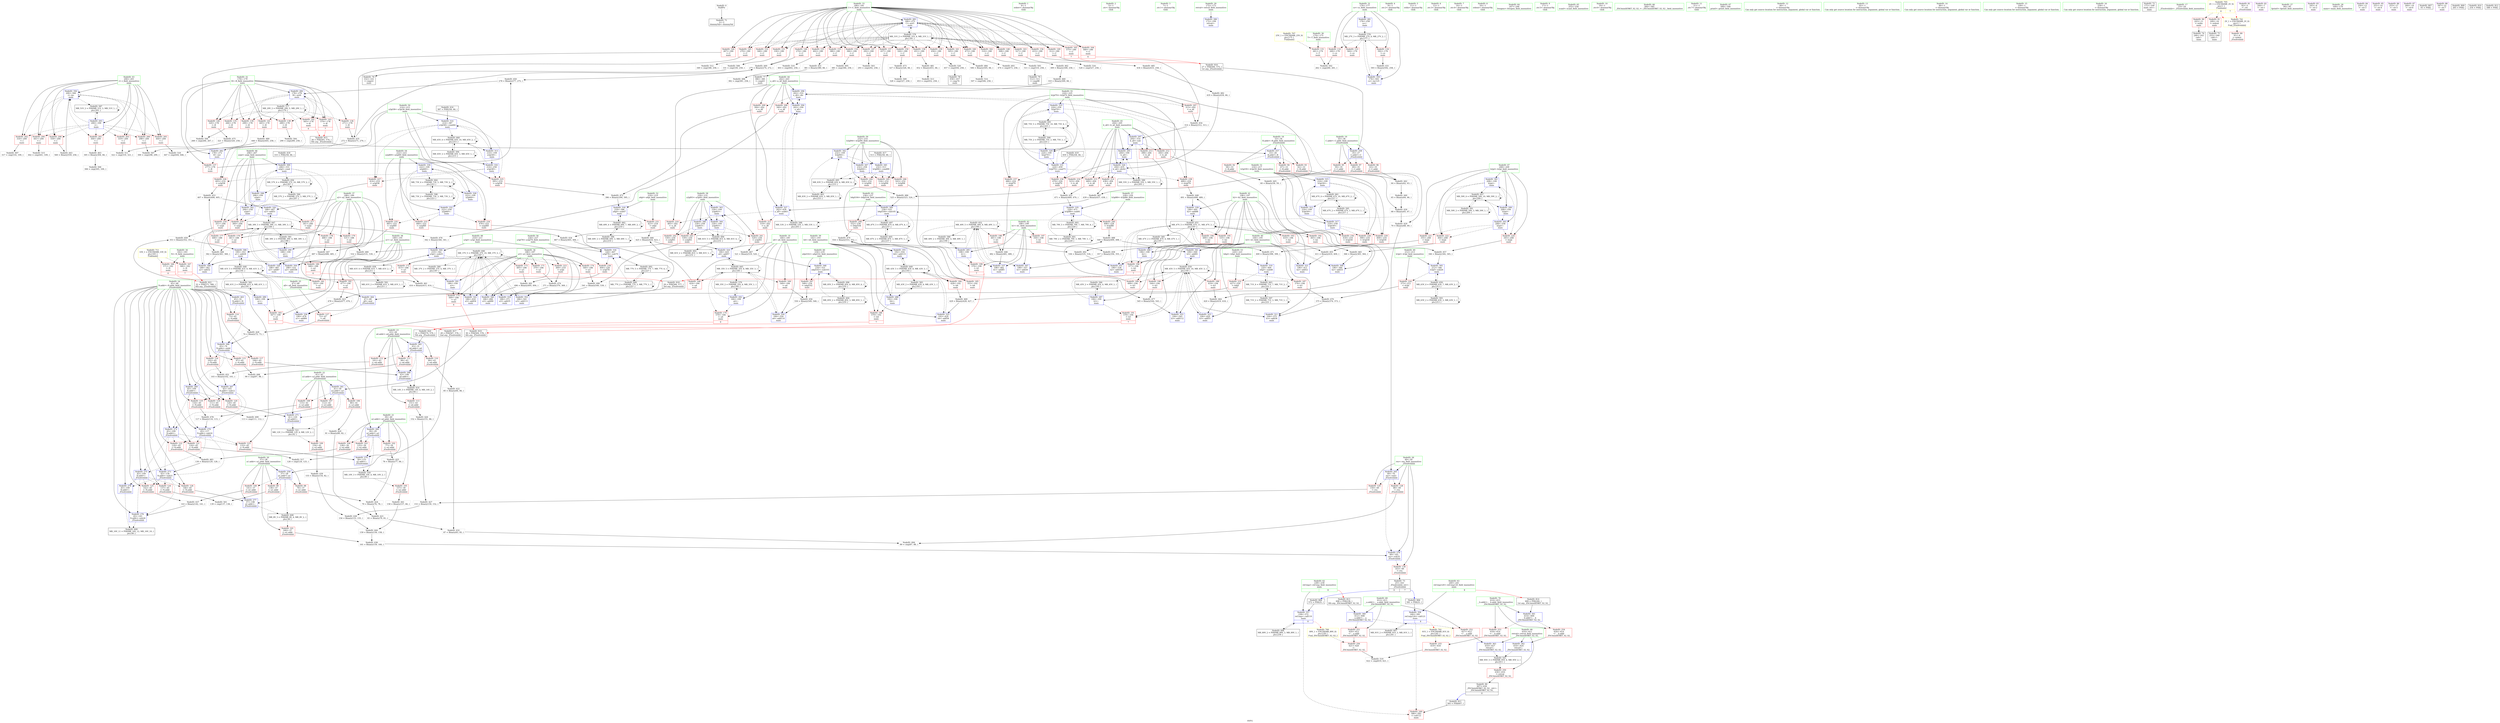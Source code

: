 digraph "SVFG" {
	label="SVFG";

	Node0x5572b78e4280 [shape=record,color=grey,label="{NodeID: 0\nNullPtr}"];
	Node0x5572b78e4280 -> Node0x5572b7943a50[style=solid];
	Node0x5572b797b230 [shape=record,color=black,label="{NodeID: 609\nMR_16V_11 = PHI(MR_16V_12, MR_16V_10, )\npts\{46 \}\n}"];
	Node0x5572b795dea0 [shape=record,color=grey,label="{NodeID: 443\n560 = Binary(559, 258, )\n}"];
	Node0x5572b795dea0 -> Node0x5572b7955230[style=solid];
	Node0x5572b7951200 [shape=record,color=blue,label="{NodeID: 277\n37\<--146\na1.addr\<--\n_Z5solveiiiiiii\n}"];
	Node0x5572b7951200 -> Node0x5572b797ad30[style=dashed];
	Node0x5572b79423b0 [shape=record,color=red,label="{NodeID: 111\n98\<--43\n\<--a4.addr\n_Z5solveiiiiiii\n}"];
	Node0x5572b79423b0 -> Node0x5572b7963120[style=solid];
	Node0x5572b7946700 [shape=record,color=red,label="{NodeID: 222\n364\<--208\n\<--b2pl\nmain\n}"];
	Node0x5572b7946700 -> Node0x5572b795ffa0[style=solid];
	Node0x5572b7942e20 [shape=record,color=green,label="{NodeID: 56\n226\<--227\na3pl78\<--a3pl78_field_insensitive\nmain\n}"];
	Node0x5572b7942e20 -> Node0x5572b794f320[style=solid];
	Node0x5572b7942e20 -> Node0x5572b7954050[style=solid];
	Node0x5572b79632a0 [shape=record,color=grey,label="{NodeID: 499\n113 = cmp(111, 112, )\n}"];
	Node0x5572b7953f80 [shape=record,color=blue,label="{NodeID: 333\n224\<--258\nb2pl70\<--\nmain\n}"];
	Node0x5572b7953f80 -> Node0x5572b794f0b0[style=dashed];
	Node0x5572b7953f80 -> Node0x5572b794f180[style=dashed];
	Node0x5572b7953f80 -> Node0x5572b794f250[style=dashed];
	Node0x5572b7953f80 -> Node0x5572b79b0950[style=dashed];
	Node0x5572b7949870 [shape=record,color=red,label="{NodeID: 167\n580\<--182\n\<--N\nmain\n|{<s0>7}}"];
	Node0x5572b7949870:s0 -> Node0x5572b79f04f0[style=solid,color=red];
	Node0x5572b78f4840 [shape=record,color=green,label="{NodeID: 1\n4\<--1\nstderr\<--dummyObj\nGlob }"];
	Node0x5572b795e020 [shape=record,color=grey,label="{NodeID: 444\n159 = Binary(156, 158, )\n}"];
	Node0x5572b795e020 -> Node0x5572b795d420[style=solid];
	Node0x5572b79512d0 [shape=record,color=blue,label="{NodeID: 278\n45\<--109\nN.addr\<--\n_Z5solveiiiiiii\n}"];
	Node0x5572b79512d0 -> Node0x5572b797b230[style=dashed];
	Node0x5572b7942480 [shape=record,color=red,label="{NodeID: 112\n101\<--43\n\<--a4.addr\n_Z5solveiiiiiii\n}"];
	Node0x5572b7942480 -> Node0x5572b795ec20[style=solid];
	Node0x5572b79467d0 [shape=record,color=red,label="{NodeID: 223\n369\<--210\n\<--a3pl\nmain\n}"];
	Node0x5572b79467d0 -> Node0x5572b7960d20[style=solid];
	Node0x5572b7942ef0 [shape=record,color=green,label="{NodeID: 57\n228\<--229\nb3pl80\<--b3pl80_field_insensitive\nmain\n}"];
	Node0x5572b7942ef0 -> Node0x5572b794f3f0[style=solid];
	Node0x5572b7942ef0 -> Node0x5572b7954120[style=solid];
	Node0x5572b7963420 [shape=record,color=grey,label="{NodeID: 500\n268 = cmp(266, 267, )\n}"];
	Node0x5572b7954050 [shape=record,color=blue,label="{NodeID: 334\n226\<--467\na3pl78\<--sub79\nmain\n}"];
	Node0x5572b7954050 -> Node0x5572b794f320[style=dashed];
	Node0x5572b7954050 -> Node0x5572b79b0e50[style=dashed];
	Node0x5572b7949940 [shape=record,color=red,label="{NodeID: 168\n424\<--184\n\<--a4\nmain\n}"];
	Node0x5572b7949940 -> Node0x5572b7960120[style=solid];
	Node0x5572b78e4310 [shape=record,color=green,label="{NodeID: 2\n5\<--1\n.str\<--dummyObj\nGlob }"];
	Node0x5572b795e1a0 [shape=record,color=grey,label="{NodeID: 445\n60 = Binary(58, 59, )\n}"];
	Node0x5572b795e1a0 -> Node0x5572b7950770[style=solid];
	Node0x5572b79513a0 [shape=record,color=blue,label="{NodeID: 279\n49\<--161\nres\<--sub35\n_Z5solveiiiiiii\n}"];
	Node0x5572b79513a0 -> Node0x5572b7947a60[style=dashed];
	Node0x5572b7942550 [shape=record,color=red,label="{NodeID: 113\n151\<--43\n\<--a4.addr\n_Z5solveiiiiiii\n}"];
	Node0x5572b7942550 -> Node0x5572b795c520[style=solid];
	Node0x5572b79468a0 [shape=record,color=red,label="{NodeID: 224\n373\<--212\n\<--b3pl\nmain\n}"];
	Node0x5572b79468a0 -> Node0x5572b7960720[style=solid];
	Node0x5572b7942fc0 [shape=record,color=green,label="{NodeID: 58\n230\<--231\na3pl93\<--a3pl93_field_insensitive\nmain\n}"];
	Node0x5572b7942fc0 -> Node0x5572b794f4c0[style=solid];
	Node0x5572b7942fc0 -> Node0x5572b794f590[style=solid];
	Node0x5572b7942fc0 -> Node0x5572b794f660[style=solid];
	Node0x5572b7942fc0 -> Node0x5572b79547a0[style=solid];
	Node0x5572b7942fc0 -> Node0x5572b7954870[style=solid];
	Node0x5572b7942fc0 -> Node0x5572b7954a10[style=solid];
	Node0x5572b79635a0 [shape=record,color=grey,label="{NodeID: 501\n139 = cmp(137, 138, )\n}"];
	Node0x5572b7954120 [shape=record,color=blue,label="{NodeID: 335\n228\<--471\nb3pl80\<--sub81\nmain\n}"];
	Node0x5572b7954120 -> Node0x5572b794f3f0[style=dashed];
	Node0x5572b7954120 -> Node0x5572b79b1350[style=dashed];
	Node0x5572b7949a10 [shape=record,color=red,label="{NodeID: 169\n549\<--184\n\<--a4\nmain\n}"];
	Node0x5572b7949a10 -> Node0x5572b795f220[style=solid];
	Node0x5572b78e43a0 [shape=record,color=green,label="{NodeID: 3\n7\<--1\n.str.1\<--dummyObj\nGlob }"];
	Node0x5572b795e320 [shape=record,color=grey,label="{NodeID: 446\n482 = Binary(481, 480, )\n}"];
	Node0x5572b795e320 -> Node0x5572b79542c0[style=solid];
	Node0x5572b7951470 [shape=record,color=blue,label="{NodeID: 280\n172\<--109\nretval\<--\nmain\n}"];
	Node0x5572b7942620 [shape=record,color=red,label="{NodeID: 114\n73\<--45\n\<--N.addr\n_Z5solveiiiiiii\n}"];
	Node0x5572b7942620 -> Node0x5572b795c820[style=solid];
	Node0x5572b7946970 [shape=record,color=red,label="{NodeID: 225\n395\<--214\n\<--a3pl38\nmain\n}"];
	Node0x5572b7946970 -> Node0x5572b7960a20[style=solid];
	Node0x5572b7943090 [shape=record,color=green,label="{NodeID: 59\n232\<--233\nb3pl94\<--b3pl94_field_insensitive\nmain\n}"];
	Node0x5572b7943090 -> Node0x5572b794f730[style=solid];
	Node0x5572b7943090 -> Node0x5572b794f800[style=solid];
	Node0x5572b7943090 -> Node0x5572b794f8d0[style=solid];
	Node0x5572b7943090 -> Node0x5572b79546d0[style=solid];
	Node0x5572b7943090 -> Node0x5572b7954940[style=solid];
	Node0x5572b7943090 -> Node0x5572b7954ae0[style=solid];
	Node0x5572b7963720 [shape=record,color=grey,label="{NodeID: 502\n262 = cmp(260, 261, )\n}"];
	Node0x5572b79541f0 [shape=record,color=blue,label="{NodeID: 336\n190\<--478\na1\<--add84\nmain\n}"];
	Node0x5572b79541f0 -> Node0x5572b79a3250[style=dashed];
	Node0x5572b7949ae0 [shape=record,color=red,label="{NodeID: 170\n570\<--184\n\<--a4\nmain\n|{<s0>6}}"];
	Node0x5572b7949ae0:s0 -> Node0x5572b79f0370[style=solid,color=red];
	Node0x5572b78e4430 [shape=record,color=green,label="{NodeID: 4\n9\<--1\n.str.2\<--dummyObj\nGlob }"];
	Node0x5572b795e4a0 [shape=record,color=grey,label="{NodeID: 447\n487 = Binary(486, 485, )\n}"];
	Node0x5572b795e4a0 -> Node0x5572b7954390[style=solid];
	Node0x5572b7951540 [shape=record,color=blue,label="{NodeID: 281\n176\<--258\ncs\<--\nmain\n}"];
	Node0x5572b7951540 -> Node0x5572b798ba30[style=dashed];
	Node0x5572b79426f0 [shape=record,color=red,label="{NodeID: 115\n97\<--45\n\<--N.addr\n_Z5solveiiiiiii\n}"];
	Node0x5572b79426f0 -> Node0x5572b7963120[style=solid];
	Node0x5572b7946a40 [shape=record,color=red,label="{NodeID: 226\n405\<--214\n\<--a3pl38\nmain\n}"];
	Node0x5572b7946a40 -> Node0x5572b795eda0[style=solid];
	Node0x5572b7943160 [shape=record,color=green,label="{NodeID: 60\n234\<--235\na4pl102\<--a4pl102_field_insensitive\nmain\n}"];
	Node0x5572b7943160 -> Node0x5572b794f9a0[style=solid];
	Node0x5572b7943160 -> Node0x5572b7954bb0[style=solid];
	Node0x5572b79638a0 [shape=record,color=grey,label="{NodeID: 503\n293 = cmp(292, 258, )\n}"];
	Node0x5572b79542c0 [shape=record,color=blue,label="{NodeID: 337\n198\<--482\nb1\<--add85\nmain\n}"];
	Node0x5572b79542c0 -> Node0x5572b79a4650[style=dashed];
	Node0x5572b7949bb0 [shape=record,color=red,label="{NodeID: 171\n370\<--186\n\<--a3\nmain\n}"];
	Node0x5572b7949bb0 -> Node0x5572b7960d20[style=solid];
	Node0x5572b78e3020 [shape=record,color=green,label="{NodeID: 5\n11\<--1\nstdin\<--dummyObj\nGlob }"];
	Node0x5572b795e620 [shape=record,color=grey,label="{NodeID: 448\n491 = Binary(490, 489, )\n}"];
	Node0x5572b795e620 -> Node0x5572b7954460[style=solid];
	Node0x5572b7951610 [shape=record,color=blue,label="{NodeID: 282\n178\<--272\nR\<--xor\nmain\n}"];
	Node0x5572b7951610 -> Node0x5572b7948010[style=dashed];
	Node0x5572b7951610 -> Node0x5572b79517b0[style=dashed];
	Node0x5572b7946f00 [shape=record,color=red,label="{NodeID: 116\n102\<--45\n\<--N.addr\n_Z5solveiiiiiii\n}"];
	Node0x5572b7946f00 -> Node0x5572b795ec20[style=solid];
	Node0x5572b7946b10 [shape=record,color=red,label="{NodeID: 227\n414\<--214\n\<--a3pl38\nmain\n}"];
	Node0x5572b7946b10 -> Node0x5572b795f9a0[style=solid];
	Node0x5572b7943230 [shape=record,color=green,label="{NodeID: 61\n236\<--237\nb4pl104\<--b4pl104_field_insensitive\nmain\n}"];
	Node0x5572b7943230 -> Node0x5572b794fa70[style=solid];
	Node0x5572b7943230 -> Node0x5572b7954c80[style=solid];
	Node0x5572b7963a20 [shape=record,color=grey,label="{NodeID: 504\n290 = cmp(289, 258, )\n}"];
	Node0x5572b7954390 [shape=record,color=blue,label="{NodeID: 338\n188\<--487\na2\<--add87\nmain\n}"];
	Node0x5572b7954390 -> Node0x5572b79a2d50[style=dashed];
	Node0x5572b7949c80 [shape=record,color=red,label="{NodeID: 172\n415\<--186\n\<--a3\nmain\n}"];
	Node0x5572b7949c80 -> Node0x5572b795f9a0[style=solid];
	Node0x5572b78e30b0 [shape=record,color=green,label="{NodeID: 6\n12\<--1\n.str.3\<--dummyObj\nGlob }"];
	Node0x5572b795e7a0 [shape=record,color=grey,label="{NodeID: 449\n275 = Binary(274, 272, )\n}"];
	Node0x5572b795e7a0 -> Node0x5572b79516e0[style=solid];
	Node0x5572b795e7a0 -> Node0x5572b795e920[style=solid];
	Node0x5572b79516e0 [shape=record,color=blue,label="{NodeID: 283\n180\<--275\nC\<--xor5\nmain\n}"];
	Node0x5572b79516e0 -> Node0x5572b7948830[style=dashed];
	Node0x5572b79516e0 -> Node0x5572b7948900[style=dashed];
	Node0x5572b79516e0 -> Node0x5572b79489d0[style=dashed];
	Node0x5572b79516e0 -> Node0x5572b7948aa0[style=dashed];
	Node0x5572b79516e0 -> Node0x5572b7948b70[style=dashed];
	Node0x5572b79516e0 -> Node0x5572b7948c40[style=dashed];
	Node0x5572b79516e0 -> Node0x5572b7948d10[style=dashed];
	Node0x5572b79516e0 -> Node0x5572b7948de0[style=dashed];
	Node0x5572b79516e0 -> Node0x5572b7948eb0[style=dashed];
	Node0x5572b79516e0 -> Node0x5572b7948f80[style=dashed];
	Node0x5572b79516e0 -> Node0x5572b7949050[style=dashed];
	Node0x5572b79516e0 -> Node0x5572b7949120[style=dashed];
	Node0x5572b79516e0 -> Node0x5572b79491f0[style=dashed];
	Node0x5572b79516e0 -> Node0x5572b79492c0[style=dashed];
	Node0x5572b79516e0 -> Node0x5572b7949390[style=dashed];
	Node0x5572b79516e0 -> Node0x5572b7949460[style=dashed];
	Node0x5572b79516e0 -> Node0x5572b7949530[style=dashed];
	Node0x5572b79516e0 -> Node0x5572b7949600[style=dashed];
	Node0x5572b79516e0 -> Node0x5572b79496d0[style=dashed];
	Node0x5572b79516e0 -> Node0x5572b798c430[style=dashed];
	Node0x5572b7946fd0 [shape=record,color=red,label="{NodeID: 117\n106\<--45\n\<--N.addr\n_Z5solveiiiiiii\n}"];
	Node0x5572b7946fd0 -> Node0x5572b7950ab0[style=solid];
	Node0x5572b7946be0 [shape=record,color=red,label="{NodeID: 228\n399\<--216\n\<--b3pl39\nmain\n}"];
	Node0x5572b7946be0 -> Node0x5572b79608a0[style=solid];
	Node0x5572b7943300 [shape=record,color=green,label="{NodeID: 62\n238\<--239\nref.tmp\<--ref.tmp_field_insensitive\nmain\n|{|<s1>8}}"];
	Node0x5572b7943300 -> Node0x5572b7955300[style=solid];
	Node0x5572b7943300:s1 -> Node0x5572b79ef7d0[style=solid,color=red];
	Node0x5572b7963ba0 [shape=record,color=grey,label="{NodeID: 505\n511 = cmp(510, 258, )\n}"];
	Node0x5572b7963ba0 -> Node0x5572b79440d0[style=solid];
	Node0x5572b7954460 [shape=record,color=blue,label="{NodeID: 339\n196\<--491\nb2\<--add88\nmain\n}"];
	Node0x5572b7954460 -> Node0x5572b79a4150[style=dashed];
	Node0x5572b7949d50 [shape=record,color=red,label="{NodeID: 173\n495\<--186\n\<--a3\nmain\n}"];
	Node0x5572b7949d50 -> Node0x5572b79626a0[style=solid];
	Node0x5572b78e3140 [shape=record,color=green,label="{NodeID: 7\n14\<--1\n.str.4\<--dummyObj\nGlob }"];
	Node0x5572b7999250 [shape=record,color=black,label="{NodeID: 616\nMR_14V_3 = PHI(MR_14V_4, MR_14V_2, )\npts\{44 \}\n}"];
	Node0x5572b7999250 -> Node0x5572b7942550[style=dashed];
	Node0x5572b795e920 [shape=record,color=grey,label="{NodeID: 450\n278 = Binary(277, 275, )\n}"];
	Node0x5572b795e920 -> Node0x5572b79517b0[style=solid];
	Node0x5572b79517b0 [shape=record,color=blue,label="{NodeID: 284\n178\<--278\nR\<--xor6\nmain\n}"];
	Node0x5572b79517b0 -> Node0x5572b79480e0[style=dashed];
	Node0x5572b79517b0 -> Node0x5572b79481b0[style=dashed];
	Node0x5572b79517b0 -> Node0x5572b7948280[style=dashed];
	Node0x5572b79517b0 -> Node0x5572b7948350[style=dashed];
	Node0x5572b79517b0 -> Node0x5572b7948420[style=dashed];
	Node0x5572b79517b0 -> Node0x5572b79484f0[style=dashed];
	Node0x5572b79517b0 -> Node0x5572b798bf30[style=dashed];
	Node0x5572b79470a0 [shape=record,color=red,label="{NodeID: 118\n111\<--45\n\<--N.addr\n_Z5solveiiiiiii\n}"];
	Node0x5572b79470a0 -> Node0x5572b79632a0[style=solid];
	Node0x5572b7946cb0 [shape=record,color=red,label="{NodeID: 229\n409\<--216\n\<--b3pl39\nmain\n}"];
	Node0x5572b7946cb0 -> Node0x5572b795f0a0[style=solid];
	Node0x5572b79433d0 [shape=record,color=green,label="{NodeID: 63\n240\<--241\nref.tmp120\<--ref.tmp120_field_insensitive\nmain\n|{|<s1>8}}"];
	Node0x5572b79433d0 -> Node0x5572b79553d0[style=solid];
	Node0x5572b79433d0:s1 -> Node0x5572b79ef940[style=solid,color=red];
	Node0x5572b7963d20 [shape=record,color=grey,label="{NodeID: 506\n306 = cmp(305, 109, )\n}"];
	Node0x5572b7954530 [shape=record,color=blue,label="{NodeID: 340\n186\<--496\na3\<--add90\nmain\n}"];
	Node0x5572b7954530 -> Node0x5572b79a2850[style=dashed];
	Node0x5572b7949e20 [shape=record,color=red,label="{NodeID: 174\n540\<--186\n\<--a3\nmain\n}"];
	Node0x5572b7949e20 -> Node0x5572b7962520[style=solid];
	Node0x5572b78e31d0 [shape=record,color=green,label="{NodeID: 8\n16\<--1\nstdout\<--dummyObj\nGlob }"];
	Node0x5572b795eaa0 [shape=record,color=grey,label="{NodeID: 451\n381 = Binary(380, 66, )\n}"];
	Node0x5572b795eaa0 -> Node0x5572b7962e20[style=solid];
	Node0x5572b7951880 [shape=record,color=blue,label="{NodeID: 285\n198\<--109\nb1\<--\nmain\n}"];
	Node0x5572b7951880 -> Node0x5572b7945450[style=dashed];
	Node0x5572b7951880 -> Node0x5572b798ec30[style=dashed];
	Node0x5572b7951880 -> Node0x5572b79a4650[style=dashed];
	Node0x5572b7947170 [shape=record,color=red,label="{NodeID: 119\n116\<--45\n\<--N.addr\n_Z5solveiiiiiii\n}"];
	Node0x5572b7947170 -> Node0x5572b7961320[style=solid];
	Node0x5572b7946d80 [shape=record,color=red,label="{NodeID: 230\n418\<--216\n\<--b3pl39\nmain\n}"];
	Node0x5572b7946d80 -> Node0x5572b795fe20[style=solid];
	Node0x5572b79434a0 [shape=record,color=green,label="{NodeID: 64\n247\<--248\nfreopen\<--freopen_field_insensitive\n}"];
	Node0x5572b7963ea0 [shape=record,color=grey,label="{NodeID: 507\n300 = cmp(298, 299, )\n}"];
	Node0x5572b7954600 [shape=record,color=blue,label="{NodeID: 341\n194\<--500\nb3\<--add91\nmain\n}"];
	Node0x5572b7954600 -> Node0x5572b79a3c50[style=dashed];
	Node0x5572b7949ef0 [shape=record,color=red,label="{NodeID: 175\n569\<--186\n\<--a3\nmain\n|{<s0>6}}"];
	Node0x5572b7949ef0:s0 -> Node0x5572b79f01f0[style=solid,color=red];
	Node0x5572b78fb910 [shape=record,color=green,label="{NodeID: 9\n17\<--1\n.str.5\<--dummyObj\nGlob }"];
	Node0x5572b795ec20 [shape=record,color=grey,label="{NodeID: 452\n103 = Binary(102, 101, )\n}"];
	Node0x5572b795ec20 -> Node0x5572b79509e0[style=solid];
	Node0x5572b7951950 [shape=record,color=blue,label="{NodeID: 286\n196\<--109\nb2\<--\nmain\n}"];
	Node0x5572b7951950 -> Node0x5572b79451e0[style=dashed];
	Node0x5572b7951950 -> Node0x5572b798e730[style=dashed];
	Node0x5572b7951950 -> Node0x5572b79a4150[style=dashed];
	Node0x5572b7947240 [shape=record,color=red,label="{NodeID: 120\n120\<--45\n\<--N.addr\n_Z5solveiiiiiii\n}"];
	Node0x5572b7947240 -> Node0x5572b7950d20[style=solid];
	Node0x5572b794ece0 [shape=record,color=red,label="{NodeID: 231\n423\<--218\n\<--a4pl\nmain\n}"];
	Node0x5572b794ece0 -> Node0x5572b7960120[style=solid];
	Node0x5572b7943570 [shape=record,color=green,label="{NodeID: 65\n255\<--256\nscanf\<--scanf_field_insensitive\n}"];
	Node0x5572b7964020 [shape=record,color=grey,label="{NodeID: 508\n331 = cmp(330, 258, )\n}"];
	Node0x5572b7964020 -> Node0x5572b7943e60[style=solid];
	Node0x5572b79546d0 [shape=record,color=blue,label="{NodeID: 342\n232\<--109\nb3pl94\<--\nmain\n}"];
	Node0x5572b79546d0 -> Node0x5572b7954940[style=dashed];
	Node0x5572b79546d0 -> Node0x5572b7954ae0[style=dashed];
	Node0x5572b7949fc0 [shape=record,color=red,label="{NodeID: 176\n361\<--188\n\<--a2\nmain\n}"];
	Node0x5572b7949fc0 -> Node0x5572b7960420[style=solid];
	Node0x5572b78fb9a0 [shape=record,color=green,label="{NodeID: 10\n19\<--1\n.str.6\<--dummyObj\nGlob }"];
	Node0x5572b795eda0 [shape=record,color=grey,label="{NodeID: 453\n407 = Binary(406, 405, )\n}"];
	Node0x5572b795eda0 -> Node0x5572b79534f0[style=solid];
	Node0x5572b7951a20 [shape=record,color=blue,label="{NodeID: 287\n194\<--109\nb3\<--\nmain\n}"];
	Node0x5572b7951a20 -> Node0x5572b794abf0[style=dashed];
	Node0x5572b7951a20 -> Node0x5572b798e230[style=dashed];
	Node0x5572b7951a20 -> Node0x5572b79a3c50[style=dashed];
	Node0x5572b7947310 [shape=record,color=red,label="{NodeID: 121\n124\<--45\n\<--N.addr\n_Z5solveiiiiiii\n}"];
	Node0x5572b7947310 -> Node0x5572b7964da0[style=solid];
	Node0x5572b794ed70 [shape=record,color=red,label="{NodeID: 232\n427\<--220\n\<--b4pl\nmain\n}"];
	Node0x5572b794ed70 -> Node0x5572b79605a0[style=solid];
	Node0x5572b7943640 [shape=record,color=green,label="{NodeID: 66\n584\<--585\n_ZSt3minIiERKT_S2_S2_\<--_ZSt3minIiERKT_S2_S2__field_insensitive\n}"];
	Node0x5572b79641a0 [shape=record,color=grey,label="{NodeID: 509\n328 = cmp(327, 258, )\n}"];
	Node0x5572b79547a0 [shape=record,color=blue,label="{NodeID: 343\n230\<--109\na3pl93\<--\nmain\n}"];
	Node0x5572b79547a0 -> Node0x5572b7954870[style=dashed];
	Node0x5572b79547a0 -> Node0x5572b7954a10[style=dashed];
	Node0x5572b794a090 [shape=record,color=red,label="{NodeID: 177\n406\<--188\n\<--a2\nmain\n}"];
	Node0x5572b794a090 -> Node0x5572b795eda0[style=solid];
	Node0x5572b78fba30 [shape=record,color=green,label="{NodeID: 11\n21\<--1\n.str.7\<--dummyObj\nGlob }"];
	Node0x5572b795ef20 [shape=record,color=grey,label="{NodeID: 454\n314 = Binary(312, 313, )\n}"];
	Node0x5572b795ef20 -> Node0x5572b7952240[style=solid];
	Node0x5572b7951af0 [shape=record,color=blue,label="{NodeID: 288\n192\<--109\nb4\<--\nmain\n}"];
	Node0x5572b7951af0 -> Node0x5572b794a7e0[style=dashed];
	Node0x5572b7951af0 -> Node0x5572b798dd30[style=dashed];
	Node0x5572b7951af0 -> Node0x5572b79a3750[style=dashed];
	Node0x5572b79473e0 [shape=record,color=red,label="{NodeID: 122\n129\<--45\n\<--N.addr\n_Z5solveiiiiiii\n}"];
	Node0x5572b79473e0 -> Node0x5572b7961aa0[style=solid];
	Node0x5572b794ee40 [shape=record,color=red,label="{NodeID: 233\n466\<--222\n\<--a2pl69\nmain\n}"];
	Node0x5572b794ee40 -> Node0x5572b795d120[style=solid];
	Node0x5572b7943710 [shape=record,color=green,label="{NodeID: 67\n589\<--590\nprintf\<--printf_field_insensitive\n}"];
	Node0x5572b7964320 [shape=record,color=grey,label="{NodeID: 510\n403 = cmp(402, 258, )\n}"];
	Node0x5572b7954870 [shape=record,color=blue,label="{NodeID: 344\n230\<--109\na3pl93\<--\nmain\n}"];
	Node0x5572b7954870 -> Node0x5572b794f4c0[style=dashed];
	Node0x5572b7954870 -> Node0x5572b794f590[style=dashed];
	Node0x5572b7954870 -> Node0x5572b794f660[style=dashed];
	Node0x5572b7954870 -> Node0x5572b79b1850[style=dashed];
	Node0x5572b794a160 [shape=record,color=red,label="{NodeID: 178\n486\<--188\n\<--a2\nmain\n}"];
	Node0x5572b794a160 -> Node0x5572b795e4a0[style=solid];
	Node0x5572b78fbb00 [shape=record,color=green,label="{NodeID: 12\n66\<--1\n\<--dummyObj\nCan only get source location for instruction, argument, global var or function.}"];
	Node0x5572b795f0a0 [shape=record,color=grey,label="{NodeID: 455\n411 = Binary(410, 409, )\n}"];
	Node0x5572b795f0a0 -> Node0x5572b79535c0[style=solid];
	Node0x5572b7951bc0 [shape=record,color=blue,label="{NodeID: 289\n190\<--109\na1\<--\nmain\n}"];
	Node0x5572b7951bc0 -> Node0x5572b794a570[style=dashed];
	Node0x5572b7951bc0 -> Node0x5572b798d830[style=dashed];
	Node0x5572b7951bc0 -> Node0x5572b79a3250[style=dashed];
	Node0x5572b79474b0 [shape=record,color=red,label="{NodeID: 123\n133\<--45\n\<--N.addr\n_Z5solveiiiiiii\n}"];
	Node0x5572b79474b0 -> Node0x5572b7950f90[style=solid];
	Node0x5572b794ef10 [shape=record,color=red,label="{NodeID: 234\n476\<--222\n\<--a2pl69\nmain\n}"];
	Node0x5572b794ef10 -> Node0x5572b795c0a0[style=solid];
	Node0x5572b79437e0 [shape=record,color=green,label="{NodeID: 68\n610\<--611\nretval\<--retval_field_insensitive\n_ZSt3minIiERKT_S2_S2_\n}"];
	Node0x5572b79437e0 -> Node0x5572b794fc10[style=solid];
	Node0x5572b79437e0 -> Node0x5572b7955710[style=solid];
	Node0x5572b79437e0 -> Node0x5572b79557e0[style=solid];
	Node0x5572b79644a0 [shape=record,color=grey,label="{NodeID: 511\n322 = cmp(319, 321, )\n}"];
	Node0x5572b7954940 [shape=record,color=blue,label="{NodeID: 345\n232\<--513\nb3pl94\<--cond99\nmain\n}"];
	Node0x5572b7954940 -> Node0x5572b794f730[style=dashed];
	Node0x5572b7954940 -> Node0x5572b794f800[style=dashed];
	Node0x5572b7954940 -> Node0x5572b794f8d0[style=dashed];
	Node0x5572b7954940 -> Node0x5572b79b1d50[style=dashed];
	Node0x5572b794a230 [shape=record,color=red,label="{NodeID: 179\n531\<--188\n\<--a2\nmain\n}"];
	Node0x5572b794a230 -> Node0x5572b7961620[style=solid];
	Node0x5572b78fc910 [shape=record,color=green,label="{NodeID: 13\n82\<--1\n\<--dummyObj\nCan only get source location for instruction, argument, global var or function.}"];
	Node0x5572b795f220 [shape=record,color=grey,label="{NodeID: 456\n550 = Binary(549, 548, )\n}"];
	Node0x5572b795f220 -> Node0x5572b7955090[style=solid];
	Node0x5572b7951c90 [shape=record,color=blue,label="{NodeID: 290\n188\<--109\na2\<--\nmain\n}"];
	Node0x5572b7951c90 -> Node0x5572b794a300[style=dashed];
	Node0x5572b7951c90 -> Node0x5572b798d330[style=dashed];
	Node0x5572b7951c90 -> Node0x5572b79a2d50[style=dashed];
	Node0x5572b7947580 [shape=record,color=red,label="{NodeID: 124\n137\<--45\n\<--N.addr\n_Z5solveiiiiiii\n}"];
	Node0x5572b7947580 -> Node0x5572b79635a0[style=solid];
	Node0x5572b794efe0 [shape=record,color=red,label="{NodeID: 235\n485\<--222\n\<--a2pl69\nmain\n}"];
	Node0x5572b794efe0 -> Node0x5572b795e4a0[style=solid];
	Node0x5572b79438b0 [shape=record,color=green,label="{NodeID: 69\n612\<--613\n__a.addr\<--__a.addr_field_insensitive\n_ZSt3minIiERKT_S2_S2_\n}"];
	Node0x5572b79438b0 -> Node0x5572b794fce0[style=solid];
	Node0x5572b79438b0 -> Node0x5572b794fdb0[style=solid];
	Node0x5572b79438b0 -> Node0x5572b7955570[style=solid];
	Node0x5572b7964620 [shape=record,color=grey,label="{NodeID: 512\n349 = cmp(348, 258, )\n}"];
	Node0x5572b7954a10 [shape=record,color=blue,label="{NodeID: 346\n230\<--258\na3pl93\<--\nmain\n}"];
	Node0x5572b7954a10 -> Node0x5572b794f4c0[style=dashed];
	Node0x5572b7954a10 -> Node0x5572b794f590[style=dashed];
	Node0x5572b7954a10 -> Node0x5572b794f660[style=dashed];
	Node0x5572b7954a10 -> Node0x5572b79b1850[style=dashed];
	Node0x5572b794a300 [shape=record,color=red,label="{NodeID: 180\n568\<--188\n\<--a2\nmain\n|{<s0>6}}"];
	Node0x5572b794a300:s0 -> Node0x5572b79f0070[style=solid,color=red];
	Node0x5572b78fc9e0 [shape=record,color=green,label="{NodeID: 14\n86\<--1\n\<--dummyObj\nCan only get source location for instruction, argument, global var or function.}"];
	Node0x5572b795f3a0 [shape=record,color=grey,label="{NodeID: 457\n346 = Binary(344, 345, )\n}"];
	Node0x5572b795f3a0 -> Node0x5572b79528c0[style=solid];
	Node0x5572b7951d60 [shape=record,color=blue,label="{NodeID: 291\n186\<--109\na3\<--\nmain\n}"];
	Node0x5572b7951d60 -> Node0x5572b7949ef0[style=dashed];
	Node0x5572b7951d60 -> Node0x5572b798ce30[style=dashed];
	Node0x5572b7951d60 -> Node0x5572b79a2850[style=dashed];
	Node0x5572b7947650 [shape=record,color=red,label="{NodeID: 125\n142\<--45\n\<--N.addr\n_Z5solveiiiiiii\n}"];
	Node0x5572b7947650 -> Node0x5572b795d5a0[style=solid];
	Node0x5572b794f0b0 [shape=record,color=red,label="{NodeID: 236\n470\<--224\n\<--b2pl70\nmain\n}"];
	Node0x5572b794f0b0 -> Node0x5572b795cfa0[style=solid];
	Node0x5572b7943980 [shape=record,color=green,label="{NodeID: 70\n614\<--615\n__b.addr\<--__b.addr_field_insensitive\n_ZSt3minIiERKT_S2_S2_\n}"];
	Node0x5572b7943980 -> Node0x5572b794fe80[style=solid];
	Node0x5572b7943980 -> Node0x5572b794ff50[style=solid];
	Node0x5572b7943980 -> Node0x5572b7955640[style=solid];
	Node0x5572b79647a0 [shape=record,color=grey,label="{NodeID: 513\n453 = cmp(452, 258, )\n}"];
	Node0x5572b7954ae0 [shape=record,color=blue,label="{NodeID: 347\n232\<--258\nb3pl94\<--\nmain\n}"];
	Node0x5572b7954ae0 -> Node0x5572b794f730[style=dashed];
	Node0x5572b7954ae0 -> Node0x5572b794f800[style=dashed];
	Node0x5572b7954ae0 -> Node0x5572b794f8d0[style=dashed];
	Node0x5572b7954ae0 -> Node0x5572b79b1d50[style=dashed];
	Node0x5572b794a3d0 [shape=record,color=red,label="{NodeID: 181\n352\<--190\n\<--a1\nmain\n}"];
	Node0x5572b794a3d0 -> Node0x5572b795f6a0[style=solid];
	Node0x5572b78fcab0 [shape=record,color=green,label="{NodeID: 15\n109\<--1\n\<--dummyObj\nCan only get source location for instruction, argument, global var or function.}"];
	Node0x5572b795f520 [shape=record,color=grey,label="{NodeID: 458\n357 = Binary(356, 355, )\n}"];
	Node0x5572b795f520 -> Node0x5572b7952a60[style=solid];
	Node0x5572b7951e30 [shape=record,color=blue,label="{NodeID: 292\n184\<--109\na4\<--\nmain\n}"];
	Node0x5572b7951e30 -> Node0x5572b7949ae0[style=dashed];
	Node0x5572b7951e30 -> Node0x5572b798c930[style=dashed];
	Node0x5572b7951e30 -> Node0x5572b79a2350[style=dashed];
	Node0x5572b7947720 [shape=record,color=red,label="{NodeID: 126\n146\<--45\n\<--N.addr\n_Z5solveiiiiiii\n}"];
	Node0x5572b7947720 -> Node0x5572b7951200[style=solid];
	Node0x5572b794f180 [shape=record,color=red,label="{NodeID: 237\n480\<--224\n\<--b2pl70\nmain\n}"];
	Node0x5572b794f180 -> Node0x5572b795e320[style=solid];
	Node0x5572b7943a50 [shape=record,color=black,label="{NodeID: 71\n2\<--3\ndummyVal\<--dummyVal\n}"];
	Node0x5572b7964920 [shape=record,color=grey,label="{NodeID: 514\n507 = cmp(506, 258, )\n}"];
	Node0x5572b7954bb0 [shape=record,color=blue,label="{NodeID: 348\n234\<--521\na4pl102\<--sub103\nmain\n}"];
	Node0x5572b7954bb0 -> Node0x5572b794f9a0[style=dashed];
	Node0x5572b7954bb0 -> Node0x5572b79b2250[style=dashed];
	Node0x5572b794a4a0 [shape=record,color=red,label="{NodeID: 182\n477\<--190\n\<--a1\nmain\n}"];
	Node0x5572b794a4a0 -> Node0x5572b795c0a0[style=solid];
	Node0x5572b78fd890 [shape=record,color=green,label="{NodeID: 16\n258\<--1\n\<--dummyObj\nCan only get source location for instruction, argument, global var or function.}"];
	Node0x5572b795f6a0 [shape=record,color=grey,label="{NodeID: 459\n353 = Binary(352, 351, )\n}"];
	Node0x5572b795f6a0 -> Node0x5572b7952990[style=solid];
	Node0x5572b7951f00 [shape=record,color=blue,label="{NodeID: 293\n200\<--109\ni\<--\nmain\n}"];
	Node0x5572b7951f00 -> Node0x5572b7945520[style=dashed];
	Node0x5572b7951f00 -> Node0x5572b79455f0[style=dashed];
	Node0x5572b7951f00 -> Node0x5572b79456c0[style=dashed];
	Node0x5572b7951f00 -> Node0x5572b7945790[style=dashed];
	Node0x5572b7951f00 -> Node0x5572b7945860[style=dashed];
	Node0x5572b7951f00 -> Node0x5572b7945930[style=dashed];
	Node0x5572b7951f00 -> Node0x5572b7945a00[style=dashed];
	Node0x5572b7951f00 -> Node0x5572b7955230[style=dashed];
	Node0x5572b7951f00 -> Node0x5572b798f130[style=dashed];
	Node0x5572b79477f0 [shape=record,color=red,label="{NodeID: 127\n72\<--47\n\<--all\n_Z5solveiiiiiii\n}"];
	Node0x5572b79477f0 -> Node0x5572b795c820[style=solid];
	Node0x5572b794f250 [shape=record,color=red,label="{NodeID: 238\n489\<--224\n\<--b2pl70\nmain\n}"];
	Node0x5572b794f250 -> Node0x5572b795e620[style=solid];
	Node0x5572b7943b20 [shape=record,color=black,label="{NodeID: 72\n171\<--109\nmain_ret\<--\nmain\n}"];
	Node0x5572b7964aa0 [shape=record,color=grey,label="{NodeID: 515\n442 = cmp(441, 109, )\n}"];
	Node0x5572b7954c80 [shape=record,color=blue,label="{NodeID: 349\n236\<--525\nb4pl104\<--sub105\nmain\n}"];
	Node0x5572b7954c80 -> Node0x5572b794fa70[style=dashed];
	Node0x5572b7954c80 -> Node0x5572b79b2750[style=dashed];
	Node0x5572b794a570 [shape=record,color=red,label="{NodeID: 183\n567\<--190\n\<--a1\nmain\n|{<s0>6}}"];
	Node0x5572b794a570:s0 -> Node0x5572b79efef0[style=solid,color=red];
	Node0x5572b78fd960 [shape=record,color=green,label="{NodeID: 17\n23\<--24\n_Z5solveiiiiiii\<--_Z5solveiiiiiii_field_insensitive\n}"];
	Node0x5572b795f820 [shape=record,color=grey,label="{NodeID: 460\n310 = Binary(309, 66, )\n}"];
	Node0x5572b795f820 -> Node0x5572b7952170[style=solid];
	Node0x5572b7951fd0 [shape=record,color=blue,label="{NodeID: 294\n202\<--109\na_all\<--\nmain\n}"];
	Node0x5572b7951fd0 -> Node0x5572b7952170[style=dashed];
	Node0x5572b7951fd0 -> Node0x5572b7953aa0[style=dashed];
	Node0x5572b79478c0 [shape=record,color=red,label="{NodeID: 128\n88\<--49\n\<--res\n_Z5solveiiiiiii\n}"];
	Node0x5572b79478c0 -> Node0x5572b7962b20[style=solid];
	Node0x5572b794f320 [shape=record,color=red,label="{NodeID: 239\n494\<--226\n\<--a3pl78\nmain\n}"];
	Node0x5572b794f320 -> Node0x5572b79626a0[style=solid];
	Node0x5572b7943bf0 [shape=record,color=black,label="{NodeID: 73\n25\<--163\n_Z5solveiiiiiii_ret\<--\n_Z5solveiiiiiii\n|{<s0>6|<s1>7}}"];
	Node0x5572b7943bf0:s0 -> Node0x5572b79ef290[style=solid,color=blue];
	Node0x5572b7943bf0:s1 -> Node0x5572b79eefd0[style=solid,color=blue];
	Node0x5572b7964c20 [shape=record,color=grey,label="{NodeID: 516\n528 = cmp(527, 258, )\n}"];
	Node0x5572b7954d50 [shape=record,color=blue,label="{NodeID: 350\n188\<--532\na2\<--add108\nmain\n}"];
	Node0x5572b7954d50 -> Node0x5572b79a2d50[style=dashed];
	Node0x5572b794a640 [shape=record,color=red,label="{NodeID: 184\n428\<--192\n\<--b4\nmain\n}"];
	Node0x5572b794a640 -> Node0x5572b79605a0[style=solid];
	Node0x5572b78fda30 [shape=record,color=green,label="{NodeID: 18\n33\<--34\nR.addr\<--R.addr_field_insensitive\n_Z5solveiiiiiii\n}"];
	Node0x5572b78fda30 -> Node0x5572b7944b60[style=solid];
	Node0x5572b78fda30 -> Node0x5572b7944c30[style=solid];
	Node0x5572b78fda30 -> Node0x5572b7944d00[style=solid];
	Node0x5572b78fda30 -> Node0x5572b79501c0[style=solid];
	Node0x5572b795f9a0 [shape=record,color=grey,label="{NodeID: 461\n416 = Binary(415, 414, )\n}"];
	Node0x5572b795f9a0 -> Node0x5572b7953690[style=solid];
	Node0x5572b79520a0 [shape=record,color=blue,label="{NodeID: 295\n204\<--109\nb_all\<--\nmain\n}"];
	Node0x5572b79520a0 -> Node0x5572b7952240[style=dashed];
	Node0x5572b79520a0 -> Node0x5572b79539d0[style=dashed];
	Node0x5572b7947990 [shape=record,color=red,label="{NodeID: 129\n150\<--49\n\<--res\n_Z5solveiiiiiii\n}"];
	Node0x5572b7947990 -> Node0x5572b795c6a0[style=solid];
	Node0x5572b794f3f0 [shape=record,color=red,label="{NodeID: 240\n498\<--228\n\<--b3pl80\nmain\n}"];
	Node0x5572b794f3f0 -> Node0x5572b7962220[style=solid];
	Node0x5572b7943cc0 [shape=record,color=black,label="{NodeID: 74\n246\<--243\ncall\<--\nmain\n}"];
	Node0x5572b7964da0 [shape=record,color=grey,label="{NodeID: 517\n126 = cmp(124, 125, )\n}"];
	Node0x5572b7954e20 [shape=record,color=blue,label="{NodeID: 351\n196\<--536\nb2\<--add109\nmain\n}"];
	Node0x5572b7954e20 -> Node0x5572b79a4150[style=dashed];
	Node0x5572b794a710 [shape=record,color=red,label="{NodeID: 185\n553\<--192\n\<--b4\nmain\n}"];
	Node0x5572b794a710 -> Node0x5572b79614a0[style=solid];
	Node0x5572b78fd400 [shape=record,color=green,label="{NodeID: 19\n35\<--36\nC.addr\<--C.addr_field_insensitive\n_Z5solveiiiiiii\n}"];
	Node0x5572b78fd400 -> Node0x5572b7944dd0[style=solid];
	Node0x5572b78fd400 -> Node0x5572b7941780[style=solid];
	Node0x5572b78fd400 -> Node0x5572b7941850[style=solid];
	Node0x5572b78fd400 -> Node0x5572b7950290[style=solid];
	Node0x5572b795fb20 [shape=record,color=grey,label="{NodeID: 462\n309 = Binary(308, 258, )\n}"];
	Node0x5572b795fb20 -> Node0x5572b795f820[style=solid];
	Node0x5572b7952170 [shape=record,color=blue,label="{NodeID: 296\n202\<--310\na_all\<--div\nmain\n}"];
	Node0x5572b7952170 -> Node0x5572b7945ad0[style=dashed];
	Node0x5572b7952170 -> Node0x5572b7945ba0[style=dashed];
	Node0x5572b7952170 -> Node0x5572b7945c70[style=dashed];
	Node0x5572b7952170 -> Node0x5572b7951fd0[style=dashed];
	Node0x5572b7952170 -> Node0x5572b798f630[style=dashed];
	Node0x5572b7947a60 [shape=record,color=red,label="{NodeID: 130\n163\<--49\n\<--res\n_Z5solveiiiiiii\n}"];
	Node0x5572b7947a60 -> Node0x5572b7943bf0[style=solid];
	Node0x5572b794f4c0 [shape=record,color=red,label="{NodeID: 241\n520\<--230\n\<--a3pl93\nmain\n}"];
	Node0x5572b794f4c0 -> Node0x5572b79602a0[style=solid];
	Node0x5572b7943d90 [shape=record,color=black,label="{NodeID: 75\n252\<--249\ncall1\<--\nmain\n}"];
	Node0x5572b7964f20 [shape=record,color=grey,label="{NodeID: 518\n447 = cmp(444, 446, )\n}"];
	Node0x5572b7954ef0 [shape=record,color=blue,label="{NodeID: 352\n186\<--541\na3\<--add111\nmain\n}"];
	Node0x5572b7954ef0 -> Node0x5572b79a2850[style=dashed];
	Node0x5572b794a7e0 [shape=record,color=red,label="{NodeID: 186\n579\<--192\n\<--b4\nmain\n|{<s0>7}}"];
	Node0x5572b794a7e0:s0 -> Node0x5572b79f0370[style=solid,color=red];
	Node0x5572b78fd4d0 [shape=record,color=green,label="{NodeID: 20\n37\<--38\na1.addr\<--a1.addr_field_insensitive\n_Z5solveiiiiiii\n}"];
	Node0x5572b78fd4d0 -> Node0x5572b7941920[style=solid];
	Node0x5572b78fd4d0 -> Node0x5572b79419f0[style=solid];
	Node0x5572b78fd4d0 -> Node0x5572b7941ac0[style=solid];
	Node0x5572b78fd4d0 -> Node0x5572b7941b90[style=solid];
	Node0x5572b78fd4d0 -> Node0x5572b7950360[style=solid];
	Node0x5572b78fd4d0 -> Node0x5572b7951200[style=solid];
	Node0x5572b795fca0 [shape=record,color=grey,label="{NodeID: 463\n305 = Binary(304, 66, )\n}"];
	Node0x5572b795fca0 -> Node0x5572b7963d20[style=solid];
	Node0x5572b7952240 [shape=record,color=blue,label="{NodeID: 297\n204\<--314\nb_all\<--sub\nmain\n}"];
	Node0x5572b7952240 -> Node0x5572b7945ee0[style=dashed];
	Node0x5572b7952240 -> Node0x5572b7945fb0[style=dashed];
	Node0x5572b7952240 -> Node0x5572b79520a0[style=dashed];
	Node0x5572b7952240 -> Node0x5572b798fb30[style=dashed];
	Node0x5572b7947b30 [shape=record,color=red,label="{NodeID: 131\n261\<--174\n\<--T\nmain\n}"];
	Node0x5572b7947b30 -> Node0x5572b7963720[style=solid];
	Node0x5572b794f590 [shape=record,color=red,label="{NodeID: 242\n530\<--230\n\<--a3pl93\nmain\n}"];
	Node0x5572b794f590 -> Node0x5572b7961620[style=solid];
	Node0x5572b7943e60 [shape=record,color=black,label="{NodeID: 76\n332\<--331\n\<--cmp22\nmain\n}"];
	Node0x5572b79650a0 [shape=record,color=grey,label="{NodeID: 519\n622 = cmp(619, 621, )\n}"];
	Node0x5572b7954fc0 [shape=record,color=blue,label="{NodeID: 353\n194\<--545\nb3\<--add112\nmain\n}"];
	Node0x5572b7954fc0 -> Node0x5572b79a3c50[style=dashed];
	Node0x5572b794a8b0 [shape=record,color=red,label="{NodeID: 187\n374\<--194\n\<--b3\nmain\n}"];
	Node0x5572b794a8b0 -> Node0x5572b7960720[style=solid];
	Node0x5572b78fd5a0 [shape=record,color=green,label="{NodeID: 21\n39\<--40\na2.addr\<--a2.addr_field_insensitive\n_Z5solveiiiiiii\n}"];
	Node0x5572b78fd5a0 -> Node0x5572b7941c60[style=solid];
	Node0x5572b78fd5a0 -> Node0x5572b7941d30[style=solid];
	Node0x5572b78fd5a0 -> Node0x5572b7941e00[style=solid];
	Node0x5572b78fd5a0 -> Node0x5572b7941ed0[style=solid];
	Node0x5572b78fd5a0 -> Node0x5572b7950430[style=solid];
	Node0x5572b78fd5a0 -> Node0x5572b7950f90[style=solid];
	Node0x5572b795fe20 [shape=record,color=grey,label="{NodeID: 464\n420 = Binary(419, 418, )\n}"];
	Node0x5572b795fe20 -> Node0x5572b7953760[style=solid];
	Node0x5572b7952310 [shape=record,color=blue,label="{NodeID: 298\n206\<--109\na2pl\<--\nmain\n}"];
	Node0x5572b7952310 -> Node0x5572b79524b0[style=dashed];
	Node0x5572b7952310 -> Node0x5572b7952650[style=dashed];
	Node0x5572b7947c00 [shape=record,color=red,label="{NodeID: 132\n260\<--176\n\<--cs\nmain\n}"];
	Node0x5572b7947c00 -> Node0x5572b7963720[style=solid];
	Node0x5572b79b64a0 [shape=record,color=yellow,style=double,label="{NodeID: 741\n2V_1 = ENCHI(MR_2V_0)\npts\{1 \}\nFun[_Z5solveiiiiiii]}"];
	Node0x5572b79b64a0 -> Node0x5572b79448f0[style=dashed];
	Node0x5572b794f660 [shape=record,color=red,label="{NodeID: 243\n539\<--230\n\<--a3pl93\nmain\n}"];
	Node0x5572b794f660 -> Node0x5572b7962520[style=solid];
	Node0x5572b7943f30 [shape=record,color=black,label="{NodeID: 77\n386\<--385\n\<--cmp43\nmain\n}"];
	Node0x5572b7965220 [shape=record,color=grey,label="{NodeID: 520\n457 = cmp(456, 258, )\n}"];
	Node0x5572b7965220 -> Node0x5572b7944000[style=solid];
	Node0x5572b7955090 [shape=record,color=blue,label="{NodeID: 354\n184\<--550\na4\<--add114\nmain\n}"];
	Node0x5572b7955090 -> Node0x5572b79a2350[style=dashed];
	Node0x5572b794a980 [shape=record,color=red,label="{NodeID: 188\n419\<--194\n\<--b3\nmain\n}"];
	Node0x5572b794a980 -> Node0x5572b795fe20[style=solid];
	Node0x5572b78fd670 [shape=record,color=green,label="{NodeID: 22\n41\<--42\na3.addr\<--a3.addr_field_insensitive\n_Z5solveiiiiiii\n}"];
	Node0x5572b78fd670 -> Node0x5572b7941fa0[style=solid];
	Node0x5572b78fd670 -> Node0x5572b7942070[style=solid];
	Node0x5572b78fd670 -> Node0x5572b7942140[style=solid];
	Node0x5572b78fd670 -> Node0x5572b7942210[style=solid];
	Node0x5572b78fd670 -> Node0x5572b7950500[style=solid];
	Node0x5572b78fd670 -> Node0x5572b7950d20[style=solid];
	Node0x5572b795ffa0 [shape=record,color=grey,label="{NodeID: 465\n366 = Binary(365, 364, )\n}"];
	Node0x5572b795ffa0 -> Node0x5572b7952c00[style=solid];
	Node0x5572b79523e0 [shape=record,color=blue,label="{NodeID: 299\n208\<--109\nb2pl\<--\nmain\n}"];
	Node0x5572b79523e0 -> Node0x5572b7952580[style=dashed];
	Node0x5572b79523e0 -> Node0x5572b7952720[style=dashed];
	Node0x5572b7947cd0 [shape=record,color=red,label="{NodeID: 133\n564\<--176\n\<--cs\nmain\n}"];
	Node0x5572b798ba30 [shape=record,color=black,label="{NodeID: 576\nMR_27V_3 = PHI(MR_27V_4, MR_27V_2, )\npts\{177 \}\n}"];
	Node0x5572b798ba30 -> Node0x5572b7947c00[style=dashed];
	Node0x5572b798ba30 -> Node0x5572b7947cd0[style=dashed];
	Node0x5572b798ba30 -> Node0x5572b7947da0[style=dashed];
	Node0x5572b798ba30 -> Node0x5572b79554a0[style=dashed];
	Node0x5572b794f730 [shape=record,color=red,label="{NodeID: 244\n524\<--232\n\<--b3pl94\nmain\n}"];
	Node0x5572b794f730 -> Node0x5572b7961f20[style=solid];
	Node0x5572b7944000 [shape=record,color=black,label="{NodeID: 78\n458\<--457\n\<--cmp74\nmain\n}"];
	Node0x5572b7979b20 [shape=record,color=black,label="{NodeID: 521\nMR_12V_3 = PHI(MR_12V_4, MR_12V_2, )\npts\{42 \}\n}"];
	Node0x5572b7979b20 -> Node0x5572b7942210[style=dashed];
	Node0x5572b7955160 [shape=record,color=blue,label="{NodeID: 355\n192\<--554\nb4\<--add115\nmain\n}"];
	Node0x5572b7955160 -> Node0x5572b79a3750[style=dashed];
	Node0x5572b794aa50 [shape=record,color=red,label="{NodeID: 189\n499\<--194\n\<--b3\nmain\n}"];
	Node0x5572b794aa50 -> Node0x5572b7962220[style=solid];
	Node0x5572b78fd740 [shape=record,color=green,label="{NodeID: 23\n43\<--44\na4.addr\<--a4.addr_field_insensitive\n_Z5solveiiiiiii\n}"];
	Node0x5572b78fd740 -> Node0x5572b79422e0[style=solid];
	Node0x5572b78fd740 -> Node0x5572b79423b0[style=solid];
	Node0x5572b78fd740 -> Node0x5572b7942480[style=solid];
	Node0x5572b78fd740 -> Node0x5572b7942550[style=solid];
	Node0x5572b78fd740 -> Node0x5572b79505d0[style=solid];
	Node0x5572b78fd740 -> Node0x5572b7950ab0[style=solid];
	Node0x5572b7960120 [shape=record,color=grey,label="{NodeID: 466\n425 = Binary(424, 423, )\n}"];
	Node0x5572b7960120 -> Node0x5572b7953830[style=solid];
	Node0x5572b79524b0 [shape=record,color=blue,label="{NodeID: 300\n206\<--333\na2pl\<--cond\nmain\n}"];
	Node0x5572b79524b0 -> Node0x5572b79462f0[style=dashed];
	Node0x5572b79524b0 -> Node0x5572b79463c0[style=dashed];
	Node0x5572b79524b0 -> Node0x5572b7946490[style=dashed];
	Node0x5572b79524b0 -> Node0x5572b79a5a50[style=dashed];
	Node0x5572b7947da0 [shape=record,color=red,label="{NodeID: 134\n592\<--176\n\<--cs\nmain\n}"];
	Node0x5572b7947da0 -> Node0x5572b795cca0[style=solid];
	Node0x5572b798bf30 [shape=record,color=black,label="{NodeID: 577\nMR_29V_2 = PHI(MR_29V_5, MR_29V_1, )\npts\{179 \}\n}"];
	Node0x5572b798bf30 -> Node0x5572b7947e70[style=dashed];
	Node0x5572b798bf30 -> Node0x5572b7947f40[style=dashed];
	Node0x5572b798bf30 -> Node0x5572b79480e0[style=dashed];
	Node0x5572b798bf30 -> Node0x5572b79481b0[style=dashed];
	Node0x5572b798bf30 -> Node0x5572b7948280[style=dashed];
	Node0x5572b798bf30 -> Node0x5572b7948350[style=dashed];
	Node0x5572b798bf30 -> Node0x5572b7948420[style=dashed];
	Node0x5572b798bf30 -> Node0x5572b79484f0[style=dashed];
	Node0x5572b798bf30 -> Node0x5572b7951610[style=dashed];
	Node0x5572b798bf30 -> Node0x5572b798bf30[style=dashed];
	Node0x5572b794f800 [shape=record,color=red,label="{NodeID: 245\n534\<--232\n\<--b3pl94\nmain\n}"];
	Node0x5572b794f800 -> Node0x5572b7962820[style=solid];
	Node0x5572b79440d0 [shape=record,color=black,label="{NodeID: 79\n512\<--511\n\<--cmp98\nmain\n}"];
	Node0x5572b7955230 [shape=record,color=blue,label="{NodeID: 356\n200\<--560\ni\<--inc\nmain\n}"];
	Node0x5572b7955230 -> Node0x5572b7945520[style=dashed];
	Node0x5572b7955230 -> Node0x5572b79455f0[style=dashed];
	Node0x5572b7955230 -> Node0x5572b79456c0[style=dashed];
	Node0x5572b7955230 -> Node0x5572b7945790[style=dashed];
	Node0x5572b7955230 -> Node0x5572b7945860[style=dashed];
	Node0x5572b7955230 -> Node0x5572b7945930[style=dashed];
	Node0x5572b7955230 -> Node0x5572b7945a00[style=dashed];
	Node0x5572b7955230 -> Node0x5572b7955230[style=dashed];
	Node0x5572b7955230 -> Node0x5572b798f130[style=dashed];
	Node0x5572b794ab20 [shape=record,color=red,label="{NodeID: 190\n544\<--194\n\<--b3\nmain\n}"];
	Node0x5572b794ab20 -> Node0x5572b79611a0[style=solid];
	Node0x5572b78ff100 [shape=record,color=green,label="{NodeID: 24\n45\<--46\nN.addr\<--N.addr_field_insensitive\n_Z5solveiiiiiii\n}"];
	Node0x5572b78ff100 -> Node0x5572b7942620[style=solid];
	Node0x5572b78ff100 -> Node0x5572b79426f0[style=solid];
	Node0x5572b78ff100 -> Node0x5572b7946f00[style=solid];
	Node0x5572b78ff100 -> Node0x5572b7946fd0[style=solid];
	Node0x5572b78ff100 -> Node0x5572b79470a0[style=solid];
	Node0x5572b78ff100 -> Node0x5572b7947170[style=solid];
	Node0x5572b78ff100 -> Node0x5572b7947240[style=solid];
	Node0x5572b78ff100 -> Node0x5572b7947310[style=solid];
	Node0x5572b78ff100 -> Node0x5572b79473e0[style=solid];
	Node0x5572b78ff100 -> Node0x5572b79474b0[style=solid];
	Node0x5572b78ff100 -> Node0x5572b7947580[style=solid];
	Node0x5572b78ff100 -> Node0x5572b7947650[style=solid];
	Node0x5572b78ff100 -> Node0x5572b7947720[style=solid];
	Node0x5572b78ff100 -> Node0x5572b79506a0[style=solid];
	Node0x5572b78ff100 -> Node0x5572b7950910[style=solid];
	Node0x5572b78ff100 -> Node0x5572b79509e0[style=solid];
	Node0x5572b78ff100 -> Node0x5572b7950b80[style=solid];
	Node0x5572b78ff100 -> Node0x5572b7950c50[style=solid];
	Node0x5572b78ff100 -> Node0x5572b7950df0[style=solid];
	Node0x5572b78ff100 -> Node0x5572b7950ec0[style=solid];
	Node0x5572b78ff100 -> Node0x5572b7951060[style=solid];
	Node0x5572b78ff100 -> Node0x5572b7951130[style=solid];
	Node0x5572b78ff100 -> Node0x5572b79512d0[style=solid];
	Node0x5572b79602a0 [shape=record,color=grey,label="{NodeID: 467\n521 = Binary(519, 520, )\n}"];
	Node0x5572b79602a0 -> Node0x5572b7954bb0[style=solid];
	Node0x5572b7952580 [shape=record,color=blue,label="{NodeID: 301\n208\<--109\nb2pl\<--\nmain\n}"];
	Node0x5572b7952580 -> Node0x5572b7946560[style=dashed];
	Node0x5572b7952580 -> Node0x5572b7946630[style=dashed];
	Node0x5572b7952580 -> Node0x5572b7946700[style=dashed];
	Node0x5572b7952580 -> Node0x5572b79a5f50[style=dashed];
	Node0x5572b7947e70 [shape=record,color=red,label="{NodeID: 135\n266\<--178\n\<--R\nmain\n}"];
	Node0x5572b7947e70 -> Node0x5572b7963420[style=solid];
	Node0x5572b798c430 [shape=record,color=black,label="{NodeID: 578\nMR_31V_2 = PHI(MR_31V_4, MR_31V_1, )\npts\{181 \}\n}"];
	Node0x5572b798c430 -> Node0x5572b79485c0[style=dashed];
	Node0x5572b798c430 -> Node0x5572b7948690[style=dashed];
	Node0x5572b798c430 -> Node0x5572b7948760[style=dashed];
	Node0x5572b798c430 -> Node0x5572b7948830[style=dashed];
	Node0x5572b798c430 -> Node0x5572b7948900[style=dashed];
	Node0x5572b798c430 -> Node0x5572b79489d0[style=dashed];
	Node0x5572b798c430 -> Node0x5572b7948aa0[style=dashed];
	Node0x5572b798c430 -> Node0x5572b7948b70[style=dashed];
	Node0x5572b798c430 -> Node0x5572b7948c40[style=dashed];
	Node0x5572b798c430 -> Node0x5572b7948d10[style=dashed];
	Node0x5572b798c430 -> Node0x5572b7948de0[style=dashed];
	Node0x5572b798c430 -> Node0x5572b7948eb0[style=dashed];
	Node0x5572b798c430 -> Node0x5572b7948f80[style=dashed];
	Node0x5572b798c430 -> Node0x5572b7949050[style=dashed];
	Node0x5572b798c430 -> Node0x5572b7949120[style=dashed];
	Node0x5572b798c430 -> Node0x5572b79491f0[style=dashed];
	Node0x5572b798c430 -> Node0x5572b79492c0[style=dashed];
	Node0x5572b798c430 -> Node0x5572b7949390[style=dashed];
	Node0x5572b798c430 -> Node0x5572b7949460[style=dashed];
	Node0x5572b798c430 -> Node0x5572b7949530[style=dashed];
	Node0x5572b798c430 -> Node0x5572b7949600[style=dashed];
	Node0x5572b798c430 -> Node0x5572b79496d0[style=dashed];
	Node0x5572b798c430 -> Node0x5572b79516e0[style=dashed];
	Node0x5572b798c430 -> Node0x5572b798c430[style=dashed];
	Node0x5572b794f8d0 [shape=record,color=red,label="{NodeID: 246\n543\<--232\n\<--b3pl94\nmain\n}"];
	Node0x5572b794f8d0 -> Node0x5572b79611a0[style=solid];
	Node0x5572b79441a0 [shape=record,color=black,label="{NodeID: 80\n607\<--630\n_ZSt3minIiERKT_S2_S2__ret\<--\n_ZSt3minIiERKT_S2_S2_\n|{<s0>8}}"];
	Node0x5572b79441a0:s0 -> Node0x5572b79ef560[style=solid,color=blue];
	Node0x5572b7955300 [shape=record,color=blue,label="{NodeID: 357\n238\<--572\nref.tmp\<--call119\nmain\n|{|<s2>8}}"];
	Node0x5572b7955300 -> Node0x5572b794fb40[style=dashed];
	Node0x5572b7955300 -> Node0x5572b797a330[style=dashed];
	Node0x5572b7955300:s2 -> Node0x5572b79b3650[style=dashed,color=red];
	Node0x5572b794abf0 [shape=record,color=red,label="{NodeID: 191\n578\<--194\n\<--b3\nmain\n|{<s0>7}}"];
	Node0x5572b794abf0:s0 -> Node0x5572b79f01f0[style=solid,color=red];
	Node0x5572b78ff1d0 [shape=record,color=green,label="{NodeID: 25\n47\<--48\nall\<--all_field_insensitive\n_Z5solveiiiiiii\n}"];
	Node0x5572b78ff1d0 -> Node0x5572b79477f0[style=solid];
	Node0x5572b78ff1d0 -> Node0x5572b7950770[style=solid];
	Node0x5572b7960420 [shape=record,color=grey,label="{NodeID: 468\n362 = Binary(361, 360, )\n}"];
	Node0x5572b7960420 -> Node0x5572b7952b30[style=solid];
	Node0x5572b7952650 [shape=record,color=blue,label="{NodeID: 302\n206\<--258\na2pl\<--\nmain\n}"];
	Node0x5572b7952650 -> Node0x5572b79462f0[style=dashed];
	Node0x5572b7952650 -> Node0x5572b79463c0[style=dashed];
	Node0x5572b7952650 -> Node0x5572b7946490[style=dashed];
	Node0x5572b7952650 -> Node0x5572b79a5a50[style=dashed];
	Node0x5572b7947f40 [shape=record,color=red,label="{NodeID: 136\n271\<--178\n\<--R\nmain\n}"];
	Node0x5572b7947f40 -> Node0x5572b795d2a0[style=solid];
	Node0x5572b798c930 [shape=record,color=black,label="{NodeID: 579\nMR_35V_2 = PHI(MR_35V_4, MR_35V_1, )\npts\{185 \}\n}"];
	Node0x5572b798c930 -> Node0x5572b7951e30[style=dashed];
	Node0x5572b794f9a0 [shape=record,color=red,label="{NodeID: 247\n548\<--234\n\<--a4pl102\nmain\n}"];
	Node0x5572b794f9a0 -> Node0x5572b795f220[style=solid];
	Node0x5572b7944270 [shape=record,color=purple,label="{NodeID: 81\n92\<--5\n\<--.str\n_Z5solveiiiiiii\n}"];
	Node0x5572b79553d0 [shape=record,color=blue,label="{NodeID: 358\n240\<--581\nref.tmp120\<--call121\nmain\n|{|<s2>8}}"];
	Node0x5572b79553d0 -> Node0x5572b794fb40[style=dashed];
	Node0x5572b79553d0 -> Node0x5572b797a830[style=dashed];
	Node0x5572b79553d0:s2 -> Node0x5572b79b4170[style=dashed,color=red];
	Node0x5572b7944ea0 [shape=record,color=red,label="{NodeID: 192\n365\<--196\n\<--b2\nmain\n}"];
	Node0x5572b7944ea0 -> Node0x5572b795ffa0[style=solid];
	Node0x5572b78ff2a0 [shape=record,color=green,label="{NodeID: 26\n49\<--50\nres\<--res_field_insensitive\n_Z5solveiiiiiii\n}"];
	Node0x5572b78ff2a0 -> Node0x5572b79478c0[style=solid];
	Node0x5572b78ff2a0 -> Node0x5572b7947990[style=solid];
	Node0x5572b78ff2a0 -> Node0x5572b7947a60[style=solid];
	Node0x5572b78ff2a0 -> Node0x5572b7950840[style=solid];
	Node0x5572b78ff2a0 -> Node0x5572b79513a0[style=solid];
	Node0x5572b79605a0 [shape=record,color=grey,label="{NodeID: 469\n429 = Binary(428, 427, )\n}"];
	Node0x5572b79605a0 -> Node0x5572b7953900[style=solid];
	Node0x5572b7952720 [shape=record,color=blue,label="{NodeID: 303\n208\<--258\nb2pl\<--\nmain\n}"];
	Node0x5572b7952720 -> Node0x5572b7946560[style=dashed];
	Node0x5572b7952720 -> Node0x5572b7946630[style=dashed];
	Node0x5572b7952720 -> Node0x5572b7946700[style=dashed];
	Node0x5572b7952720 -> Node0x5572b79a5f50[style=dashed];
	Node0x5572b7948010 [shape=record,color=red,label="{NodeID: 137\n277\<--178\n\<--R\nmain\n}"];
	Node0x5572b7948010 -> Node0x5572b795e920[style=solid];
	Node0x5572b798ce30 [shape=record,color=black,label="{NodeID: 580\nMR_37V_2 = PHI(MR_37V_4, MR_37V_1, )\npts\{187 \}\n}"];
	Node0x5572b798ce30 -> Node0x5572b7951d60[style=dashed];
	Node0x5572b794fa70 [shape=record,color=red,label="{NodeID: 248\n552\<--236\n\<--b4pl104\nmain\n}"];
	Node0x5572b794fa70 -> Node0x5572b79614a0[style=solid];
	Node0x5572b7944340 [shape=record,color=purple,label="{NodeID: 82\n244\<--7\n\<--.str.1\nmain\n}"];
	Node0x5572b79b0950 [shape=record,color=black,label="{NodeID: 691\nMR_75V_5 = PHI(MR_75V_10, MR_75V_4, )\npts\{225 \}\n}"];
	Node0x5572b79b0950 -> Node0x5572b7953c40[style=dashed];
	Node0x5572b79b0950 -> Node0x5572b7992d30[style=dashed];
	Node0x5572b79b0950 -> Node0x5572b79b0950[style=dashed];
	Node0x5572b79554a0 [shape=record,color=blue,label="{NodeID: 359\n176\<--593\ncs\<--inc125\nmain\n}"];
	Node0x5572b79554a0 -> Node0x5572b798ba30[style=dashed];
	Node0x5572b7944f70 [shape=record,color=red,label="{NodeID: 193\n410\<--196\n\<--b2\nmain\n}"];
	Node0x5572b7944f70 -> Node0x5572b795f0a0[style=solid];
	Node0x5572b78ff370 [shape=record,color=green,label="{NodeID: 27\n94\<--95\nfprintf\<--fprintf_field_insensitive\n}"];
	Node0x5572b7960720 [shape=record,color=grey,label="{NodeID: 470\n375 = Binary(374, 373, )\n}"];
	Node0x5572b7960720 -> Node0x5572b7952da0[style=solid];
	Node0x5572b79527f0 [shape=record,color=blue,label="{NodeID: 304\n210\<--342\na3pl\<--sub25\nmain\n}"];
	Node0x5572b79527f0 -> Node0x5572b79467d0[style=dashed];
	Node0x5572b79527f0 -> Node0x5572b79a6450[style=dashed];
	Node0x5572b79480e0 [shape=record,color=red,label="{NodeID: 138\n289\<--178\n\<--R\nmain\n}"];
	Node0x5572b79480e0 -> Node0x5572b7963a20[style=solid];
	Node0x5572b798d330 [shape=record,color=black,label="{NodeID: 581\nMR_39V_2 = PHI(MR_39V_4, MR_39V_1, )\npts\{189 \}\n}"];
	Node0x5572b798d330 -> Node0x5572b7951c90[style=dashed];
	Node0x5572b794fb40 [shape=record,color=red,label="{NodeID: 249\n586\<--583\n\<--call122\nmain\n}"];
	Node0x5572b7944410 [shape=record,color=purple,label="{NodeID: 83\n245\<--9\n\<--.str.2\nmain\n}"];
	Node0x5572b79b0e50 [shape=record,color=black,label="{NodeID: 692\nMR_77V_5 = PHI(MR_77V_7, MR_77V_4, )\npts\{227 \}\n}"];
	Node0x5572b79b0e50 -> Node0x5572b7954050[style=dashed];
	Node0x5572b79b0e50 -> Node0x5572b7993230[style=dashed];
	Node0x5572b79b0e50 -> Node0x5572b79b0e50[style=dashed];
	Node0x5572b7955570 [shape=record,color=blue,label="{NodeID: 360\n612\<--608\n__a.addr\<--__a\n_ZSt3minIiERKT_S2_S2_\n}"];
	Node0x5572b7955570 -> Node0x5572b794fce0[style=dashed];
	Node0x5572b7955570 -> Node0x5572b794fdb0[style=dashed];
	Node0x5572b7945040 [shape=record,color=red,label="{NodeID: 194\n490\<--196\n\<--b2\nmain\n}"];
	Node0x5572b7945040 -> Node0x5572b795e620[style=solid];
	Node0x5572b78ff440 [shape=record,color=green,label="{NodeID: 28\n169\<--170\nmain\<--main_field_insensitive\n}"];
	Node0x5572b79608a0 [shape=record,color=grey,label="{NodeID: 471\n400 = Binary(398, 399, )\n}"];
	Node0x5572b79608a0 -> Node0x5572b7953420[style=solid];
	Node0x5572b79528c0 [shape=record,color=blue,label="{NodeID: 305\n212\<--346\nb3pl\<--sub26\nmain\n}"];
	Node0x5572b79528c0 -> Node0x5572b79468a0[style=dashed];
	Node0x5572b79528c0 -> Node0x5572b79a6950[style=dashed];
	Node0x5572b79481b0 [shape=record,color=red,label="{NodeID: 139\n299\<--178\n\<--R\nmain\n}"];
	Node0x5572b79481b0 -> Node0x5572b7963ea0[style=solid];
	Node0x5572b798d830 [shape=record,color=black,label="{NodeID: 582\nMR_41V_2 = PHI(MR_41V_4, MR_41V_1, )\npts\{191 \}\n}"];
	Node0x5572b798d830 -> Node0x5572b7951bc0[style=dashed];
	Node0x5572b794c9b0 [shape=record,color=black,label="{NodeID: 416\n387 = PHI(258, 66, )\n}"];
	Node0x5572b794c9b0 -> Node0x5572b7953010[style=solid];
	Node0x5572b794fc10 [shape=record,color=red,label="{NodeID: 250\n630\<--610\n\<--retval\n_ZSt3minIiERKT_S2_S2_\n}"];
	Node0x5572b794fc10 -> Node0x5572b79441a0[style=solid];
	Node0x5572b79444e0 [shape=record,color=purple,label="{NodeID: 84\n250\<--12\n\<--.str.3\nmain\n}"];
	Node0x5572b79b1350 [shape=record,color=black,label="{NodeID: 693\nMR_79V_5 = PHI(MR_79V_7, MR_79V_4, )\npts\{229 \}\n}"];
	Node0x5572b79b1350 -> Node0x5572b7954120[style=dashed];
	Node0x5572b79b1350 -> Node0x5572b7993730[style=dashed];
	Node0x5572b79b1350 -> Node0x5572b79b1350[style=dashed];
	Node0x5572b7955640 [shape=record,color=blue,label="{NodeID: 361\n614\<--609\n__b.addr\<--__b\n_ZSt3minIiERKT_S2_S2_\n}"];
	Node0x5572b7955640 -> Node0x5572b794fe80[style=dashed];
	Node0x5572b7955640 -> Node0x5572b794ff50[style=dashed];
	Node0x5572b7945110 [shape=record,color=red,label="{NodeID: 195\n535\<--196\n\<--b2\nmain\n}"];
	Node0x5572b7945110 -> Node0x5572b7962820[style=solid];
	Node0x5572b78f4e60 [shape=record,color=green,label="{NodeID: 29\n172\<--173\nretval\<--retval_field_insensitive\nmain\n}"];
	Node0x5572b78f4e60 -> Node0x5572b7951470[style=solid];
	Node0x5572b7960a20 [shape=record,color=grey,label="{NodeID: 472\n396 = Binary(394, 395, )\n}"];
	Node0x5572b7960a20 -> Node0x5572b7953350[style=solid];
	Node0x5572b7952990 [shape=record,color=blue,label="{NodeID: 306\n190\<--353\na1\<--add29\nmain\n}"];
	Node0x5572b7952990 -> Node0x5572b79a3250[style=dashed];
	Node0x5572b7948280 [shape=record,color=red,label="{NodeID: 140\n320\<--178\n\<--R\nmain\n}"];
	Node0x5572b7948280 -> Node0x5572b7960ea0[style=solid];
	Node0x5572b798dd30 [shape=record,color=black,label="{NodeID: 583\nMR_43V_2 = PHI(MR_43V_4, MR_43V_1, )\npts\{193 \}\n}"];
	Node0x5572b798dd30 -> Node0x5572b7951af0[style=dashed];
	Node0x5572b794cb40 [shape=record,color=black,label="{NodeID: 417\n513 = PHI(258, 66, )\n}"];
	Node0x5572b794cb40 -> Node0x5572b7954940[style=solid];
	Node0x5572b794fce0 [shape=record,color=red,label="{NodeID: 251\n620\<--612\n\<--__a.addr\n_ZSt3minIiERKT_S2_S2_\n}"];
	Node0x5572b794fce0 -> Node0x5572b79500f0[style=solid];
	Node0x5572b79445b0 [shape=record,color=purple,label="{NodeID: 85\n251\<--14\n\<--.str.4\nmain\n}"];
	Node0x5572b79b1850 [shape=record,color=black,label="{NodeID: 694\nMR_81V_5 = PHI(MR_81V_6, MR_81V_4, )\npts\{231 \}\n}"];
	Node0x5572b79b1850 -> Node0x5572b79547a0[style=dashed];
	Node0x5572b79b1850 -> Node0x5572b7993c30[style=dashed];
	Node0x5572b79b1850 -> Node0x5572b79b1850[style=dashed];
	Node0x5572b7955710 [shape=record,color=blue,label="{NodeID: 362\n610\<--624\nretval\<--\n_ZSt3minIiERKT_S2_S2_\n}"];
	Node0x5572b7955710 -> Node0x5572b7981530[style=dashed];
	Node0x5572b79451e0 [shape=record,color=red,label="{NodeID: 196\n577\<--196\n\<--b2\nmain\n|{<s0>7}}"];
	Node0x5572b79451e0:s0 -> Node0x5572b79f0070[style=solid,color=red];
	Node0x5572b78f4f30 [shape=record,color=green,label="{NodeID: 30\n174\<--175\nT\<--T_field_insensitive\nmain\n}"];
	Node0x5572b78f4f30 -> Node0x5572b7947b30[style=solid];
	Node0x5572b7960ba0 [shape=record,color=grey,label="{NodeID: 473\n327 = Binary(326, 66, )\n}"];
	Node0x5572b7960ba0 -> Node0x5572b79641a0[style=solid];
	Node0x5572b7952a60 [shape=record,color=blue,label="{NodeID: 307\n198\<--357\nb1\<--add30\nmain\n}"];
	Node0x5572b7952a60 -> Node0x5572b79a4650[style=dashed];
	Node0x5572b7948350 [shape=record,color=red,label="{NodeID: 141\n445\<--178\n\<--R\nmain\n}"];
	Node0x5572b7948350 -> Node0x5572b79623a0[style=solid];
	Node0x5572b798e230 [shape=record,color=black,label="{NodeID: 584\nMR_45V_2 = PHI(MR_45V_4, MR_45V_1, )\npts\{195 \}\n}"];
	Node0x5572b798e230 -> Node0x5572b7951a20[style=dashed];
	Node0x5572b795b0e0 [shape=record,color=black,label="{NodeID: 418\n333 = PHI(258, 66, )\n}"];
	Node0x5572b795b0e0 -> Node0x5572b79524b0[style=solid];
	Node0x5572b794fdb0 [shape=record,color=red,label="{NodeID: 252\n627\<--612\n\<--__a.addr\n_ZSt3minIiERKT_S2_S2_\n}"];
	Node0x5572b794fdb0 -> Node0x5572b79557e0[style=solid];
	Node0x5572b7944680 [shape=record,color=purple,label="{NodeID: 86\n253\<--17\n\<--.str.5\nmain\n}"];
	Node0x5572b79b1d50 [shape=record,color=black,label="{NodeID: 695\nMR_83V_5 = PHI(MR_83V_6, MR_83V_4, )\npts\{233 \}\n}"];
	Node0x5572b79b1d50 -> Node0x5572b79546d0[style=dashed];
	Node0x5572b79b1d50 -> Node0x5572b7994130[style=dashed];
	Node0x5572b79b1d50 -> Node0x5572b79b1d50[style=dashed];
	Node0x5572b79557e0 [shape=record,color=blue,label="{NodeID: 363\n610\<--627\nretval\<--\n_ZSt3minIiERKT_S2_S2_\n}"];
	Node0x5572b79557e0 -> Node0x5572b7981530[style=dashed];
	Node0x5572b79452b0 [shape=record,color=red,label="{NodeID: 197\n356\<--198\n\<--b1\nmain\n}"];
	Node0x5572b79452b0 -> Node0x5572b795f520[style=solid];
	Node0x5572b78f5000 [shape=record,color=green,label="{NodeID: 31\n176\<--177\ncs\<--cs_field_insensitive\nmain\n}"];
	Node0x5572b78f5000 -> Node0x5572b7947c00[style=solid];
	Node0x5572b78f5000 -> Node0x5572b7947cd0[style=solid];
	Node0x5572b78f5000 -> Node0x5572b7947da0[style=solid];
	Node0x5572b78f5000 -> Node0x5572b7951540[style=solid];
	Node0x5572b78f5000 -> Node0x5572b79554a0[style=solid];
	Node0x5572b79eefd0 [shape=record,color=black,label="{NodeID: 806\n581 = PHI(25, )\n}"];
	Node0x5572b79eefd0 -> Node0x5572b79553d0[style=solid];
	Node0x5572b7960d20 [shape=record,color=grey,label="{NodeID: 474\n371 = Binary(370, 369, )\n}"];
	Node0x5572b7960d20 -> Node0x5572b7952cd0[style=solid];
	Node0x5572b7952b30 [shape=record,color=blue,label="{NodeID: 308\n188\<--362\na2\<--add32\nmain\n}"];
	Node0x5572b7952b30 -> Node0x5572b79a2d50[style=dashed];
	Node0x5572b7948420 [shape=record,color=red,label="{NodeID: 142\n565\<--178\n\<--R\nmain\n|{<s0>6}}"];
	Node0x5572b7948420:s0 -> Node0x5572b79efb90[style=solid,color=red];
	Node0x5572b798e730 [shape=record,color=black,label="{NodeID: 585\nMR_47V_2 = PHI(MR_47V_4, MR_47V_1, )\npts\{197 \}\n}"];
	Node0x5572b798e730 -> Node0x5572b7951950[style=dashed];
	Node0x5572b795b680 [shape=record,color=black,label="{NodeID: 419\n459 = PHI(258, 66, )\n}"];
	Node0x5572b795b680 -> Node0x5572b7953de0[style=solid];
	Node0x5572b794fe80 [shape=record,color=red,label="{NodeID: 253\n618\<--614\n\<--__b.addr\n_ZSt3minIiERKT_S2_S2_\n}"];
	Node0x5572b794fe80 -> Node0x5572b7950020[style=solid];
	Node0x5572b7944750 [shape=record,color=purple,label="{NodeID: 87\n264\<--19\n\<--.str.6\nmain\n}"];
	Node0x5572b79b2250 [shape=record,color=black,label="{NodeID: 696\nMR_85V_5 = PHI(MR_85V_6, MR_85V_4, )\npts\{235 \}\n}"];
	Node0x5572b79b2250 -> Node0x5572b7954bb0[style=dashed];
	Node0x5572b79b2250 -> Node0x5572b7994630[style=dashed];
	Node0x5572b79b2250 -> Node0x5572b79b2250[style=dashed];
	Node0x5572b7945380 [shape=record,color=red,label="{NodeID: 198\n481\<--198\n\<--b1\nmain\n}"];
	Node0x5572b7945380 -> Node0x5572b795e320[style=solid];
	Node0x5572b78f50d0 [shape=record,color=green,label="{NodeID: 32\n178\<--179\nR\<--R_field_insensitive\nmain\n}"];
	Node0x5572b78f50d0 -> Node0x5572b7947e70[style=solid];
	Node0x5572b78f50d0 -> Node0x5572b7947f40[style=solid];
	Node0x5572b78f50d0 -> Node0x5572b7948010[style=solid];
	Node0x5572b78f50d0 -> Node0x5572b79480e0[style=solid];
	Node0x5572b78f50d0 -> Node0x5572b79481b0[style=solid];
	Node0x5572b78f50d0 -> Node0x5572b7948280[style=solid];
	Node0x5572b78f50d0 -> Node0x5572b7948350[style=solid];
	Node0x5572b78f50d0 -> Node0x5572b7948420[style=solid];
	Node0x5572b78f50d0 -> Node0x5572b79484f0[style=solid];
	Node0x5572b78f50d0 -> Node0x5572b7951610[style=solid];
	Node0x5572b78f50d0 -> Node0x5572b79517b0[style=solid];
	Node0x5572b79ef1c0 [shape=record,color=black,label="{NodeID: 807\n93 = PHI()\n}"];
	Node0x5572b7960ea0 [shape=record,color=grey,label="{NodeID: 475\n321 = Binary(320, 258, )\n}"];
	Node0x5572b7960ea0 -> Node0x5572b79644a0[style=solid];
	Node0x5572b7952c00 [shape=record,color=blue,label="{NodeID: 309\n196\<--366\nb2\<--add33\nmain\n}"];
	Node0x5572b7952c00 -> Node0x5572b79a4150[style=dashed];
	Node0x5572b79484f0 [shape=record,color=red,label="{NodeID: 143\n574\<--178\n\<--R\nmain\n|{<s0>7}}"];
	Node0x5572b79484f0:s0 -> Node0x5572b79efb90[style=solid,color=red];
	Node0x5572b798ec30 [shape=record,color=black,label="{NodeID: 586\nMR_49V_2 = PHI(MR_49V_4, MR_49V_1, )\npts\{199 \}\n}"];
	Node0x5572b798ec30 -> Node0x5572b7951880[style=dashed];
	Node0x5572b795bc20 [shape=record,color=grey,label="{NodeID: 420\n81 = Binary(80, 82, )\n}"];
	Node0x5572b795bc20 -> Node0x5572b795bda0[style=solid];
	Node0x5572b794ff50 [shape=record,color=red,label="{NodeID: 254\n624\<--614\n\<--__b.addr\n_ZSt3minIiERKT_S2_S2_\n}"];
	Node0x5572b794ff50 -> Node0x5572b7955710[style=solid];
	Node0x5572b7944820 [shape=record,color=purple,label="{NodeID: 88\n587\<--21\n\<--.str.7\nmain\n}"];
	Node0x5572b79b2750 [shape=record,color=black,label="{NodeID: 697\nMR_87V_5 = PHI(MR_87V_6, MR_87V_4, )\npts\{237 \}\n}"];
	Node0x5572b79b2750 -> Node0x5572b7954c80[style=dashed];
	Node0x5572b79b2750 -> Node0x5572b7994b30[style=dashed];
	Node0x5572b79b2750 -> Node0x5572b79b2750[style=dashed];
	Node0x5572b7945450 [shape=record,color=red,label="{NodeID: 199\n576\<--198\n\<--b1\nmain\n|{<s0>7}}"];
	Node0x5572b7945450:s0 -> Node0x5572b79efef0[style=solid,color=red];
	Node0x5572b78f51a0 [shape=record,color=green,label="{NodeID: 33\n180\<--181\nC\<--C_field_insensitive\nmain\n}"];
	Node0x5572b78f51a0 -> Node0x5572b79485c0[style=solid];
	Node0x5572b78f51a0 -> Node0x5572b7948690[style=solid];
	Node0x5572b78f51a0 -> Node0x5572b7948760[style=solid];
	Node0x5572b78f51a0 -> Node0x5572b7948830[style=solid];
	Node0x5572b78f51a0 -> Node0x5572b7948900[style=solid];
	Node0x5572b78f51a0 -> Node0x5572b79489d0[style=solid];
	Node0x5572b78f51a0 -> Node0x5572b7948aa0[style=solid];
	Node0x5572b78f51a0 -> Node0x5572b7948b70[style=solid];
	Node0x5572b78f51a0 -> Node0x5572b7948c40[style=solid];
	Node0x5572b78f51a0 -> Node0x5572b7948d10[style=solid];
	Node0x5572b78f51a0 -> Node0x5572b7948de0[style=solid];
	Node0x5572b78f51a0 -> Node0x5572b7948eb0[style=solid];
	Node0x5572b78f51a0 -> Node0x5572b7948f80[style=solid];
	Node0x5572b78f51a0 -> Node0x5572b7949050[style=solid];
	Node0x5572b78f51a0 -> Node0x5572b7949120[style=solid];
	Node0x5572b78f51a0 -> Node0x5572b79491f0[style=solid];
	Node0x5572b78f51a0 -> Node0x5572b79492c0[style=solid];
	Node0x5572b78f51a0 -> Node0x5572b7949390[style=solid];
	Node0x5572b78f51a0 -> Node0x5572b7949460[style=solid];
	Node0x5572b78f51a0 -> Node0x5572b7949530[style=solid];
	Node0x5572b78f51a0 -> Node0x5572b7949600[style=solid];
	Node0x5572b78f51a0 -> Node0x5572b79496d0[style=solid];
	Node0x5572b78f51a0 -> Node0x5572b79516e0[style=solid];
	Node0x5572b79ef290 [shape=record,color=black,label="{NodeID: 808\n572 = PHI(25, )\n}"];
	Node0x5572b79ef290 -> Node0x5572b7955300[style=solid];
	Node0x5572b7961020 [shape=record,color=grey,label="{NodeID: 476\n342 = Binary(340, 341, )\n}"];
	Node0x5572b7961020 -> Node0x5572b79527f0[style=solid];
	Node0x5572b7952cd0 [shape=record,color=blue,label="{NodeID: 310\n186\<--371\na3\<--add35\nmain\n}"];
	Node0x5572b7952cd0 -> Node0x5572b79a2850[style=dashed];
	Node0x5572b79485c0 [shape=record,color=red,label="{NodeID: 144\n267\<--180\n\<--C\nmain\n}"];
	Node0x5572b79485c0 -> Node0x5572b7963420[style=solid];
	Node0x5572b798f130 [shape=record,color=black,label="{NodeID: 587\nMR_51V_2 = PHI(MR_51V_3, MR_51V_1, )\npts\{201 \}\n}"];
	Node0x5572b798f130 -> Node0x5572b7951f00[style=dashed];
	Node0x5572b798f130 -> Node0x5572b798f130[style=dashed];
	Node0x5572b795bda0 [shape=record,color=grey,label="{NodeID: 421\n83 = Binary(79, 81, )\n}"];
	Node0x5572b795bda0 -> Node0x5572b795ce20[style=solid];
	Node0x5572b7950020 [shape=record,color=red,label="{NodeID: 255\n619\<--618\n\<--\n_ZSt3minIiERKT_S2_S2_\n}"];
	Node0x5572b7950020 -> Node0x5572b79650a0[style=solid];
	Node0x5572b79448f0 [shape=record,color=red,label="{NodeID: 89\n91\<--4\n\<--stderr\n_Z5solveiiiiiii\n}"];
	Node0x5572b7945520 [shape=record,color=red,label="{NodeID: 200\n298\<--200\n\<--i\nmain\n}"];
	Node0x5572b7945520 -> Node0x5572b7963ea0[style=solid];
	Node0x5572b78f5270 [shape=record,color=green,label="{NodeID: 34\n182\<--183\nN\<--N_field_insensitive\nmain\n}"];
	Node0x5572b78f5270 -> Node0x5572b79497a0[style=solid];
	Node0x5572b78f5270 -> Node0x5572b7949870[style=solid];
	Node0x5572b79ef3c0 [shape=record,color=black,label="{NodeID: 809\n265 = PHI()\n}"];
	Node0x5572b79611a0 [shape=record,color=grey,label="{NodeID: 477\n545 = Binary(544, 543, )\n}"];
	Node0x5572b79611a0 -> Node0x5572b7954fc0[style=solid];
	Node0x5572b7952da0 [shape=record,color=blue,label="{NodeID: 311\n194\<--375\nb3\<--add36\nmain\n}"];
	Node0x5572b7952da0 -> Node0x5572b79a3c50[style=dashed];
	Node0x5572b7948690 [shape=record,color=red,label="{NodeID: 145\n270\<--180\n\<--C\nmain\n}"];
	Node0x5572b7948690 -> Node0x5572b795d2a0[style=solid];
	Node0x5572b798f630 [shape=record,color=black,label="{NodeID: 588\nMR_53V_2 = PHI(MR_53V_3, MR_53V_1, )\npts\{203 \}\n}"];
	Node0x5572b798f630 -> Node0x5572b7951fd0[style=dashed];
	Node0x5572b798f630 -> Node0x5572b798f630[style=dashed];
	Node0x5572b795bf20 [shape=record,color=grey,label="{NodeID: 422\n85 = Binary(84, 86, )\n}"];
	Node0x5572b795bf20 -> Node0x5572b795ce20[style=solid];
	Node0x5572b79500f0 [shape=record,color=red,label="{NodeID: 256\n621\<--620\n\<--\n_ZSt3minIiERKT_S2_S2_\n}"];
	Node0x5572b79500f0 -> Node0x5572b79650a0[style=solid];
	Node0x5572b79449c0 [shape=record,color=red,label="{NodeID: 90\n243\<--11\n\<--stdin\nmain\n}"];
	Node0x5572b79449c0 -> Node0x5572b7943cc0[style=solid];
	Node0x5572b79455f0 [shape=record,color=red,label="{NodeID: 201\n304\<--200\n\<--i\nmain\n}"];
	Node0x5572b79455f0 -> Node0x5572b795fca0[style=solid];
	Node0x5572b78f5340 [shape=record,color=green,label="{NodeID: 35\n184\<--185\na4\<--a4_field_insensitive\nmain\n}"];
	Node0x5572b78f5340 -> Node0x5572b7949940[style=solid];
	Node0x5572b78f5340 -> Node0x5572b7949a10[style=solid];
	Node0x5572b78f5340 -> Node0x5572b7949ae0[style=solid];
	Node0x5572b78f5340 -> Node0x5572b7951e30[style=solid];
	Node0x5572b78f5340 -> Node0x5572b7953830[style=solid];
	Node0x5572b78f5340 -> Node0x5572b7955090[style=solid];
	Node0x5572b79ef490 [shape=record,color=black,label="{NodeID: 810\n254 = PHI()\n}"];
	Node0x5572b7961320 [shape=record,color=grey,label="{NodeID: 478\n117 = Binary(116, 115, )\n}"];
	Node0x5572b7961320 -> Node0x5572b7950c50[style=solid];
	Node0x5572b7952e70 [shape=record,color=blue,label="{NodeID: 312\n216\<--109\nb3pl39\<--\nmain\n}"];
	Node0x5572b7952e70 -> Node0x5572b79530e0[style=dashed];
	Node0x5572b7952e70 -> Node0x5572b7953280[style=dashed];
	Node0x5572b7948760 [shape=record,color=red,label="{NodeID: 146\n274\<--180\n\<--C\nmain\n}"];
	Node0x5572b7948760 -> Node0x5572b795e7a0[style=solid];
	Node0x5572b798fb30 [shape=record,color=black,label="{NodeID: 589\nMR_55V_2 = PHI(MR_55V_3, MR_55V_1, )\npts\{205 \}\n}"];
	Node0x5572b798fb30 -> Node0x5572b79520a0[style=dashed];
	Node0x5572b798fb30 -> Node0x5572b798fb30[style=dashed];
	Node0x5572b795c0a0 [shape=record,color=grey,label="{NodeID: 423\n478 = Binary(477, 476, )\n}"];
	Node0x5572b795c0a0 -> Node0x5572b79541f0[style=solid];
	Node0x5572b79501c0 [shape=record,color=blue,label="{NodeID: 257\n33\<--26\nR.addr\<--R\n_Z5solveiiiiiii\n}"];
	Node0x5572b79501c0 -> Node0x5572b7944b60[style=dashed];
	Node0x5572b79501c0 -> Node0x5572b7944c30[style=dashed];
	Node0x5572b79501c0 -> Node0x5572b7944d00[style=dashed];
	Node0x5572b7944a90 [shape=record,color=red,label="{NodeID: 91\n249\<--16\n\<--stdout\nmain\n}"];
	Node0x5572b7944a90 -> Node0x5572b7943d90[style=solid];
	Node0x5572b79b3650 [shape=record,color=yellow,style=double,label="{NodeID: 700\n89V_1 = ENCHI(MR_89V_0)\npts\{239 \}\nFun[_ZSt3minIiERKT_S2_S2_]}"];
	Node0x5572b79b3650 -> Node0x5572b79500f0[style=dashed];
	Node0x5572b79456c0 [shape=record,color=red,label="{NodeID: 202\n316\<--200\n\<--i\nmain\n}"];
	Node0x5572b79456c0 -> Node0x5572b7962fa0[style=solid];
	Node0x5572b78f5410 [shape=record,color=green,label="{NodeID: 36\n186\<--187\na3\<--a3_field_insensitive\nmain\n}"];
	Node0x5572b78f5410 -> Node0x5572b7949bb0[style=solid];
	Node0x5572b78f5410 -> Node0x5572b7949c80[style=solid];
	Node0x5572b78f5410 -> Node0x5572b7949d50[style=solid];
	Node0x5572b78f5410 -> Node0x5572b7949e20[style=solid];
	Node0x5572b78f5410 -> Node0x5572b7949ef0[style=solid];
	Node0x5572b78f5410 -> Node0x5572b7951d60[style=solid];
	Node0x5572b78f5410 -> Node0x5572b7952cd0[style=solid];
	Node0x5572b78f5410 -> Node0x5572b7953690[style=solid];
	Node0x5572b78f5410 -> Node0x5572b7954530[style=solid];
	Node0x5572b78f5410 -> Node0x5572b7954ef0[style=solid];
	Node0x5572b79ef560 [shape=record,color=black,label="{NodeID: 811\n583 = PHI(607, )\n}"];
	Node0x5572b79ef560 -> Node0x5572b794fb40[style=solid];
	Node0x5572b79a2350 [shape=record,color=black,label="{NodeID: 645\nMR_35V_5 = PHI(MR_35V_8, MR_35V_3, )\npts\{185 \}\n}"];
	Node0x5572b79a2350 -> Node0x5572b7949940[style=dashed];
	Node0x5572b79a2350 -> Node0x5572b7949a10[style=dashed];
	Node0x5572b79a2350 -> Node0x5572b7949ae0[style=dashed];
	Node0x5572b79a2350 -> Node0x5572b7953830[style=dashed];
	Node0x5572b79a2350 -> Node0x5572b7955090[style=dashed];
	Node0x5572b79a2350 -> Node0x5572b798c930[style=dashed];
	Node0x5572b79a2350 -> Node0x5572b79a2350[style=dashed];
	Node0x5572b79614a0 [shape=record,color=grey,label="{NodeID: 479\n554 = Binary(553, 552, )\n}"];
	Node0x5572b79614a0 -> Node0x5572b7955160[style=solid];
	Node0x5572b7952f40 [shape=record,color=blue,label="{NodeID: 313\n214\<--109\na3pl38\<--\nmain\n}"];
	Node0x5572b7952f40 -> Node0x5572b7953010[style=dashed];
	Node0x5572b7952f40 -> Node0x5572b79531b0[style=dashed];
	Node0x5572b7948830 [shape=record,color=red,label="{NodeID: 147\n292\<--180\n\<--C\nmain\n}"];
	Node0x5572b7948830 -> Node0x5572b79638a0[style=solid];
	Node0x5572b7990030 [shape=record,color=black,label="{NodeID: 590\nMR_57V_2 = PHI(MR_57V_3, MR_57V_1, )\npts\{207 \}\n}"];
	Node0x5572b7990030 -> Node0x5572b7990030[style=dashed];
	Node0x5572b7990030 -> Node0x5572b79a5a50[style=dashed];
	Node0x5572b795c220 [shape=record,color=grey,label="{NodeID: 424\n79 = Binary(76, 78, )\n}"];
	Node0x5572b795c220 -> Node0x5572b795bda0[style=solid];
	Node0x5572b7950290 [shape=record,color=blue,label="{NodeID: 258\n35\<--27\nC.addr\<--C\n_Z5solveiiiiiii\n}"];
	Node0x5572b7950290 -> Node0x5572b7944dd0[style=dashed];
	Node0x5572b7950290 -> Node0x5572b7941780[style=dashed];
	Node0x5572b7950290 -> Node0x5572b7941850[style=dashed];
	Node0x5572b7944b60 [shape=record,color=red,label="{NodeID: 92\n58\<--33\n\<--R.addr\n_Z5solveiiiiiii\n}"];
	Node0x5572b7944b60 -> Node0x5572b795e1a0[style=solid];
	Node0x5572b79b4170 [shape=record,color=yellow,style=double,label="{NodeID: 701\n91V_1 = ENCHI(MR_91V_0)\npts\{241 \}\nFun[_ZSt3minIiERKT_S2_S2_]}"];
	Node0x5572b79b4170 -> Node0x5572b7950020[style=dashed];
	Node0x5572b7945790 [shape=record,color=red,label="{NodeID: 203\n319\<--200\n\<--i\nmain\n}"];
	Node0x5572b7945790 -> Node0x5572b79644a0[style=solid];
	Node0x5572b78f54e0 [shape=record,color=green,label="{NodeID: 37\n188\<--189\na2\<--a2_field_insensitive\nmain\n}"];
	Node0x5572b78f54e0 -> Node0x5572b7949fc0[style=solid];
	Node0x5572b78f54e0 -> Node0x5572b794a090[style=solid];
	Node0x5572b78f54e0 -> Node0x5572b794a160[style=solid];
	Node0x5572b78f54e0 -> Node0x5572b794a230[style=solid];
	Node0x5572b78f54e0 -> Node0x5572b794a300[style=solid];
	Node0x5572b78f54e0 -> Node0x5572b7951c90[style=solid];
	Node0x5572b78f54e0 -> Node0x5572b7952b30[style=solid];
	Node0x5572b78f54e0 -> Node0x5572b79534f0[style=solid];
	Node0x5572b78f54e0 -> Node0x5572b7954390[style=solid];
	Node0x5572b78f54e0 -> Node0x5572b7954d50[style=solid];
	Node0x5572b79ef700 [shape=record,color=black,label="{NodeID: 812\n588 = PHI()\n}"];
	Node0x5572b79a2850 [shape=record,color=black,label="{NodeID: 646\nMR_37V_5 = PHI(MR_37V_10, MR_37V_3, )\npts\{187 \}\n}"];
	Node0x5572b79a2850 -> Node0x5572b7949bb0[style=dashed];
	Node0x5572b79a2850 -> Node0x5572b7949c80[style=dashed];
	Node0x5572b79a2850 -> Node0x5572b7949d50[style=dashed];
	Node0x5572b79a2850 -> Node0x5572b7949e20[style=dashed];
	Node0x5572b79a2850 -> Node0x5572b7949ef0[style=dashed];
	Node0x5572b79a2850 -> Node0x5572b7952cd0[style=dashed];
	Node0x5572b79a2850 -> Node0x5572b7953690[style=dashed];
	Node0x5572b79a2850 -> Node0x5572b7954530[style=dashed];
	Node0x5572b79a2850 -> Node0x5572b7954ef0[style=dashed];
	Node0x5572b79a2850 -> Node0x5572b798ce30[style=dashed];
	Node0x5572b79a2850 -> Node0x5572b79a2850[style=dashed];
	Node0x5572b7961620 [shape=record,color=grey,label="{NodeID: 480\n532 = Binary(531, 530, )\n}"];
	Node0x5572b7961620 -> Node0x5572b7954d50[style=solid];
	Node0x5572b7953010 [shape=record,color=blue,label="{NodeID: 314\n214\<--387\na3pl38\<--cond44\nmain\n}"];
	Node0x5572b7953010 -> Node0x5572b7946970[style=dashed];
	Node0x5572b7953010 -> Node0x5572b7946a40[style=dashed];
	Node0x5572b7953010 -> Node0x5572b7946b10[style=dashed];
	Node0x5572b7953010 -> Node0x5572b79a6e50[style=dashed];
	Node0x5572b7948900 [shape=record,color=red,label="{NodeID: 148\n308\<--180\n\<--C\nmain\n}"];
	Node0x5572b7948900 -> Node0x5572b795fb20[style=solid];
	Node0x5572b7990530 [shape=record,color=black,label="{NodeID: 591\nMR_59V_2 = PHI(MR_59V_3, MR_59V_1, )\npts\{209 \}\n}"];
	Node0x5572b7990530 -> Node0x5572b7990530[style=dashed];
	Node0x5572b7990530 -> Node0x5572b79a5f50[style=dashed];
	Node0x5572b795c3a0 [shape=record,color=grey,label="{NodeID: 425\n78 = Binary(77, 66, )\n}"];
	Node0x5572b795c3a0 -> Node0x5572b795c220[style=solid];
	Node0x5572b7950360 [shape=record,color=blue,label="{NodeID: 259\n37\<--28\na1.addr\<--a1\n_Z5solveiiiiiii\n}"];
	Node0x5572b7950360 -> Node0x5572b7941920[style=dashed];
	Node0x5572b7950360 -> Node0x5572b79419f0[style=dashed];
	Node0x5572b7950360 -> Node0x5572b7941ac0[style=dashed];
	Node0x5572b7950360 -> Node0x5572b7951200[style=dashed];
	Node0x5572b7950360 -> Node0x5572b797ad30[style=dashed];
	Node0x5572b7944c30 [shape=record,color=red,label="{NodeID: 93\n62\<--33\n\<--R.addr\n_Z5solveiiiiiii\n}"];
	Node0x5572b7944c30 -> Node0x5572b795dd20[style=solid];
	Node0x5572b7945860 [shape=record,color=red,label="{NodeID: 204\n441\<--200\n\<--i\nmain\n}"];
	Node0x5572b7945860 -> Node0x5572b7964aa0[style=solid];
	Node0x5572b78f55b0 [shape=record,color=green,label="{NodeID: 38\n190\<--191\na1\<--a1_field_insensitive\nmain\n}"];
	Node0x5572b78f55b0 -> Node0x5572b794a3d0[style=solid];
	Node0x5572b78f55b0 -> Node0x5572b794a4a0[style=solid];
	Node0x5572b78f55b0 -> Node0x5572b794a570[style=solid];
	Node0x5572b78f55b0 -> Node0x5572b7951bc0[style=solid];
	Node0x5572b78f55b0 -> Node0x5572b7952990[style=solid];
	Node0x5572b78f55b0 -> Node0x5572b79541f0[style=solid];
	Node0x5572b79ef7d0 [shape=record,color=black,label="{NodeID: 813\n608 = PHI(238, )\n0th arg _ZSt3minIiERKT_S2_S2_ }"];
	Node0x5572b79ef7d0 -> Node0x5572b7955570[style=solid];
	Node0x5572b79a2d50 [shape=record,color=black,label="{NodeID: 647\nMR_39V_5 = PHI(MR_39V_11, MR_39V_3, )\npts\{189 \}\n}"];
	Node0x5572b79a2d50 -> Node0x5572b7949fc0[style=dashed];
	Node0x5572b79a2d50 -> Node0x5572b794a090[style=dashed];
	Node0x5572b79a2d50 -> Node0x5572b794a160[style=dashed];
	Node0x5572b79a2d50 -> Node0x5572b794a230[style=dashed];
	Node0x5572b79a2d50 -> Node0x5572b794a300[style=dashed];
	Node0x5572b79a2d50 -> Node0x5572b7952b30[style=dashed];
	Node0x5572b79a2d50 -> Node0x5572b79534f0[style=dashed];
	Node0x5572b79a2d50 -> Node0x5572b7954390[style=dashed];
	Node0x5572b79a2d50 -> Node0x5572b7954d50[style=dashed];
	Node0x5572b79a2d50 -> Node0x5572b798d330[style=dashed];
	Node0x5572b79a2d50 -> Node0x5572b79a2d50[style=dashed];
	Node0x5572b79617a0 [shape=record,color=grey,label="{NodeID: 481\n452 = Binary(451, 66, )\n}"];
	Node0x5572b79617a0 -> Node0x5572b79647a0[style=solid];
	Node0x5572b79530e0 [shape=record,color=blue,label="{NodeID: 315\n216\<--109\nb3pl39\<--\nmain\n}"];
	Node0x5572b79530e0 -> Node0x5572b7946be0[style=dashed];
	Node0x5572b79530e0 -> Node0x5572b7946cb0[style=dashed];
	Node0x5572b79530e0 -> Node0x5572b7946d80[style=dashed];
	Node0x5572b79530e0 -> Node0x5572b79a7350[style=dashed];
	Node0x5572b79489d0 [shape=record,color=red,label="{NodeID: 149\n312\<--180\n\<--C\nmain\n}"];
	Node0x5572b79489d0 -> Node0x5572b795ef20[style=solid];
	Node0x5572b7990a30 [shape=record,color=black,label="{NodeID: 592\nMR_61V_2 = PHI(MR_61V_3, MR_61V_1, )\npts\{211 \}\n}"];
	Node0x5572b7990a30 -> Node0x5572b7990a30[style=dashed];
	Node0x5572b7990a30 -> Node0x5572b79a6450[style=dashed];
	Node0x5572b795c520 [shape=record,color=grey,label="{NodeID: 426\n152 = Binary(151, 86, )\n}"];
	Node0x5572b795c520 -> Node0x5572b795c6a0[style=solid];
	Node0x5572b7950430 [shape=record,color=blue,label="{NodeID: 260\n39\<--29\na2.addr\<--a2\n_Z5solveiiiiiii\n}"];
	Node0x5572b7950430 -> Node0x5572b7941c60[style=dashed];
	Node0x5572b7950430 -> Node0x5572b7941d30[style=dashed];
	Node0x5572b7950430 -> Node0x5572b7941e00[style=dashed];
	Node0x5572b7950430 -> Node0x5572b7950f90[style=dashed];
	Node0x5572b7950430 -> Node0x5572b7983830[style=dashed];
	Node0x5572b7944d00 [shape=record,color=red,label="{NodeID: 94\n67\<--33\n\<--R.addr\n_Z5solveiiiiiii\n}"];
	Node0x5572b7944d00 -> Node0x5572b795cb20[style=solid];
	Node0x5572b7945930 [shape=record,color=red,label="{NodeID: 205\n444\<--200\n\<--i\nmain\n}"];
	Node0x5572b7945930 -> Node0x5572b7964f20[style=solid];
	Node0x5572b7941170 [shape=record,color=green,label="{NodeID: 39\n192\<--193\nb4\<--b4_field_insensitive\nmain\n}"];
	Node0x5572b7941170 -> Node0x5572b794a640[style=solid];
	Node0x5572b7941170 -> Node0x5572b794a710[style=solid];
	Node0x5572b7941170 -> Node0x5572b794a7e0[style=solid];
	Node0x5572b7941170 -> Node0x5572b7951af0[style=solid];
	Node0x5572b7941170 -> Node0x5572b7953900[style=solid];
	Node0x5572b7941170 -> Node0x5572b7955160[style=solid];
	Node0x5572b79ef940 [shape=record,color=black,label="{NodeID: 814\n609 = PHI(240, )\n1st arg _ZSt3minIiERKT_S2_S2_ }"];
	Node0x5572b79ef940 -> Node0x5572b7955640[style=solid];
	Node0x5572b79a3250 [shape=record,color=black,label="{NodeID: 648\nMR_41V_5 = PHI(MR_41V_9, MR_41V_3, )\npts\{191 \}\n}"];
	Node0x5572b79a3250 -> Node0x5572b794a3d0[style=dashed];
	Node0x5572b79a3250 -> Node0x5572b794a4a0[style=dashed];
	Node0x5572b79a3250 -> Node0x5572b794a570[style=dashed];
	Node0x5572b79a3250 -> Node0x5572b7952990[style=dashed];
	Node0x5572b79a3250 -> Node0x5572b79541f0[style=dashed];
	Node0x5572b79a3250 -> Node0x5572b798d830[style=dashed];
	Node0x5572b79a3250 -> Node0x5572b79a3250[style=dashed];
	Node0x5572b7961920 [shape=record,color=grey,label="{NodeID: 482\n435 = Binary(434, 66, )\n}"];
	Node0x5572b7961920 -> Node0x5572b79539d0[style=solid];
	Node0x5572b79531b0 [shape=record,color=blue,label="{NodeID: 316\n214\<--258\na3pl38\<--\nmain\n}"];
	Node0x5572b79531b0 -> Node0x5572b7946970[style=dashed];
	Node0x5572b79531b0 -> Node0x5572b7946a40[style=dashed];
	Node0x5572b79531b0 -> Node0x5572b7946b10[style=dashed];
	Node0x5572b79531b0 -> Node0x5572b79a6e50[style=dashed];
	Node0x5572b7948aa0 [shape=record,color=red,label="{NodeID: 150\n326\<--180\n\<--C\nmain\n}"];
	Node0x5572b7948aa0 -> Node0x5572b7960ba0[style=solid];
	Node0x5572b7990f30 [shape=record,color=black,label="{NodeID: 593\nMR_63V_2 = PHI(MR_63V_3, MR_63V_1, )\npts\{213 \}\n}"];
	Node0x5572b7990f30 -> Node0x5572b7990f30[style=dashed];
	Node0x5572b7990f30 -> Node0x5572b79a6950[style=dashed];
	Node0x5572b795c6a0 [shape=record,color=grey,label="{NodeID: 427\n153 = Binary(150, 152, )\n}"];
	Node0x5572b795c6a0 -> Node0x5572b795d720[style=solid];
	Node0x5572b7950500 [shape=record,color=blue,label="{NodeID: 261\n41\<--30\na3.addr\<--a3\n_Z5solveiiiiiii\n}"];
	Node0x5572b7950500 -> Node0x5572b7941fa0[style=dashed];
	Node0x5572b7950500 -> Node0x5572b7942070[style=dashed];
	Node0x5572b7950500 -> Node0x5572b7942140[style=dashed];
	Node0x5572b7950500 -> Node0x5572b7950d20[style=dashed];
	Node0x5572b7950500 -> Node0x5572b7979b20[style=dashed];
	Node0x5572b7944dd0 [shape=record,color=red,label="{NodeID: 95\n59\<--35\n\<--C.addr\n_Z5solveiiiiiii\n}"];
	Node0x5572b7944dd0 -> Node0x5572b795e1a0[style=solid];
	Node0x5572b7945a00 [shape=record,color=red,label="{NodeID: 206\n559\<--200\n\<--i\nmain\n}"];
	Node0x5572b7945a00 -> Node0x5572b795dea0[style=solid];
	Node0x5572b7941200 [shape=record,color=green,label="{NodeID: 40\n194\<--195\nb3\<--b3_field_insensitive\nmain\n}"];
	Node0x5572b7941200 -> Node0x5572b794a8b0[style=solid];
	Node0x5572b7941200 -> Node0x5572b794a980[style=solid];
	Node0x5572b7941200 -> Node0x5572b794aa50[style=solid];
	Node0x5572b7941200 -> Node0x5572b794ab20[style=solid];
	Node0x5572b7941200 -> Node0x5572b794abf0[style=solid];
	Node0x5572b7941200 -> Node0x5572b7951a20[style=solid];
	Node0x5572b7941200 -> Node0x5572b7952da0[style=solid];
	Node0x5572b7941200 -> Node0x5572b7953760[style=solid];
	Node0x5572b7941200 -> Node0x5572b7954600[style=solid];
	Node0x5572b7941200 -> Node0x5572b7954fc0[style=solid];
	Node0x5572b79efb90 [shape=record,color=black,label="{NodeID: 815\n26 = PHI(565, 574, )\n0th arg _Z5solveiiiiiii }"];
	Node0x5572b79efb90 -> Node0x5572b79501c0[style=solid];
	Node0x5572b79a3750 [shape=record,color=black,label="{NodeID: 649\nMR_43V_5 = PHI(MR_43V_8, MR_43V_3, )\npts\{193 \}\n}"];
	Node0x5572b79a3750 -> Node0x5572b794a640[style=dashed];
	Node0x5572b79a3750 -> Node0x5572b794a710[style=dashed];
	Node0x5572b79a3750 -> Node0x5572b794a7e0[style=dashed];
	Node0x5572b79a3750 -> Node0x5572b7953900[style=dashed];
	Node0x5572b79a3750 -> Node0x5572b7955160[style=dashed];
	Node0x5572b79a3750 -> Node0x5572b798dd30[style=dashed];
	Node0x5572b79a3750 -> Node0x5572b79a3750[style=dashed];
	Node0x5572b7961aa0 [shape=record,color=grey,label="{NodeID: 483\n130 = Binary(129, 128, )\n}"];
	Node0x5572b7961aa0 -> Node0x5572b7950ec0[style=solid];
	Node0x5572b7953280 [shape=record,color=blue,label="{NodeID: 317\n216\<--258\nb3pl39\<--\nmain\n}"];
	Node0x5572b7953280 -> Node0x5572b7946be0[style=dashed];
	Node0x5572b7953280 -> Node0x5572b7946cb0[style=dashed];
	Node0x5572b7953280 -> Node0x5572b7946d80[style=dashed];
	Node0x5572b7953280 -> Node0x5572b79a7350[style=dashed];
	Node0x5572b7948b70 [shape=record,color=red,label="{NodeID: 151\n330\<--180\n\<--C\nmain\n}"];
	Node0x5572b7948b70 -> Node0x5572b7964020[style=solid];
	Node0x5572b7991430 [shape=record,color=black,label="{NodeID: 594\nMR_65V_2 = PHI(MR_65V_3, MR_65V_1, )\npts\{215 \}\n}"];
	Node0x5572b7991430 -> Node0x5572b7991430[style=dashed];
	Node0x5572b7991430 -> Node0x5572b79a6e50[style=dashed];
	Node0x5572b795c820 [shape=record,color=grey,label="{NodeID: 428\n74 = Binary(72, 73, )\n}"];
	Node0x5572b795c820 -> Node0x5572b7950910[style=solid];
	Node0x5572b79505d0 [shape=record,color=blue,label="{NodeID: 262\n43\<--31\na4.addr\<--a4\n_Z5solveiiiiiii\n}"];
	Node0x5572b79505d0 -> Node0x5572b79422e0[style=dashed];
	Node0x5572b79505d0 -> Node0x5572b79423b0[style=dashed];
	Node0x5572b79505d0 -> Node0x5572b7942480[style=dashed];
	Node0x5572b79505d0 -> Node0x5572b7950ab0[style=dashed];
	Node0x5572b79505d0 -> Node0x5572b7999250[style=dashed];
	Node0x5572b7941780 [shape=record,color=red,label="{NodeID: 96\n63\<--35\n\<--C.addr\n_Z5solveiiiiiii\n}"];
	Node0x5572b7941780 -> Node0x5572b795dd20[style=solid];
	Node0x5572b79b44f0 [shape=record,color=yellow,style=double,label="{NodeID: 705\n2V_1 = ENCHI(MR_2V_0)\npts\{1 \}\nFun[main]|{|<s2>6|<s3>7}}"];
	Node0x5572b79b44f0 -> Node0x5572b79449c0[style=dashed];
	Node0x5572b79b44f0 -> Node0x5572b7944a90[style=dashed];
	Node0x5572b79b44f0:s2 -> Node0x5572b79b64a0[style=dashed,color=red];
	Node0x5572b79b44f0:s3 -> Node0x5572b79b64a0[style=dashed,color=red];
	Node0x5572b7945ad0 [shape=record,color=red,label="{NodeID: 207\n313\<--202\n\<--a_all\nmain\n}"];
	Node0x5572b7945ad0 -> Node0x5572b795ef20[style=solid];
	Node0x5572b7941290 [shape=record,color=green,label="{NodeID: 41\n196\<--197\nb2\<--b2_field_insensitive\nmain\n}"];
	Node0x5572b7941290 -> Node0x5572b7944ea0[style=solid];
	Node0x5572b7941290 -> Node0x5572b7944f70[style=solid];
	Node0x5572b7941290 -> Node0x5572b7945040[style=solid];
	Node0x5572b7941290 -> Node0x5572b7945110[style=solid];
	Node0x5572b7941290 -> Node0x5572b79451e0[style=solid];
	Node0x5572b7941290 -> Node0x5572b7951950[style=solid];
	Node0x5572b7941290 -> Node0x5572b7952c00[style=solid];
	Node0x5572b7941290 -> Node0x5572b79535c0[style=solid];
	Node0x5572b7941290 -> Node0x5572b7954460[style=solid];
	Node0x5572b7941290 -> Node0x5572b7954e20[style=solid];
	Node0x5572b79efd70 [shape=record,color=black,label="{NodeID: 816\n27 = PHI(566, 575, )\n1st arg _Z5solveiiiiiii }"];
	Node0x5572b79efd70 -> Node0x5572b7950290[style=solid];
	Node0x5572b79a3c50 [shape=record,color=black,label="{NodeID: 650\nMR_45V_5 = PHI(MR_45V_10, MR_45V_3, )\npts\{195 \}\n}"];
	Node0x5572b79a3c50 -> Node0x5572b794a8b0[style=dashed];
	Node0x5572b79a3c50 -> Node0x5572b794a980[style=dashed];
	Node0x5572b79a3c50 -> Node0x5572b794aa50[style=dashed];
	Node0x5572b79a3c50 -> Node0x5572b794ab20[style=dashed];
	Node0x5572b79a3c50 -> Node0x5572b794abf0[style=dashed];
	Node0x5572b79a3c50 -> Node0x5572b7952da0[style=dashed];
	Node0x5572b79a3c50 -> Node0x5572b7953760[style=dashed];
	Node0x5572b79a3c50 -> Node0x5572b7954600[style=dashed];
	Node0x5572b79a3c50 -> Node0x5572b7954fc0[style=dashed];
	Node0x5572b79a3c50 -> Node0x5572b798e230[style=dashed];
	Node0x5572b79a3c50 -> Node0x5572b79a3c50[style=dashed];
	Node0x5572b7961c20 [shape=record,color=grey,label="{NodeID: 484\n506 = Binary(505, 66, )\n}"];
	Node0x5572b7961c20 -> Node0x5572b7964920[style=solid];
	Node0x5572b7953350 [shape=record,color=blue,label="{NodeID: 318\n218\<--396\na4pl\<--sub47\nmain\n}"];
	Node0x5572b7953350 -> Node0x5572b794ece0[style=dashed];
	Node0x5572b7953350 -> Node0x5572b79a7850[style=dashed];
	Node0x5572b7948c40 [shape=record,color=red,label="{NodeID: 152\n348\<--180\n\<--C\nmain\n}"];
	Node0x5572b7948c40 -> Node0x5572b7964620[style=solid];
	Node0x5572b7991930 [shape=record,color=black,label="{NodeID: 595\nMR_67V_2 = PHI(MR_67V_3, MR_67V_1, )\npts\{217 \}\n}"];
	Node0x5572b7991930 -> Node0x5572b7991930[style=dashed];
	Node0x5572b7991930 -> Node0x5572b79a7350[style=dashed];
	Node0x5572b795c9a0 [shape=record,color=grey,label="{NodeID: 429\n70 = Binary(68, 69, )\n}"];
	Node0x5572b795c9a0 -> Node0x5572b7950840[style=solid];
	Node0x5572b79506a0 [shape=record,color=blue,label="{NodeID: 263\n45\<--32\nN.addr\<--N\n_Z5solveiiiiiii\n}"];
	Node0x5572b79506a0 -> Node0x5572b7942620[style=dashed];
	Node0x5572b79506a0 -> Node0x5572b7950910[style=dashed];
	Node0x5572b7941850 [shape=record,color=red,label="{NodeID: 97\n69\<--35\n\<--C.addr\n_Z5solveiiiiiii\n}"];
	Node0x5572b7941850 -> Node0x5572b795c9a0[style=solid];
	Node0x5572b7945ba0 [shape=record,color=red,label="{NodeID: 208\n340\<--202\n\<--a_all\nmain\n}"];
	Node0x5572b7945ba0 -> Node0x5572b7961020[style=solid];
	Node0x5572b7941320 [shape=record,color=green,label="{NodeID: 42\n198\<--199\nb1\<--b1_field_insensitive\nmain\n}"];
	Node0x5572b7941320 -> Node0x5572b79452b0[style=solid];
	Node0x5572b7941320 -> Node0x5572b7945380[style=solid];
	Node0x5572b7941320 -> Node0x5572b7945450[style=solid];
	Node0x5572b7941320 -> Node0x5572b7951880[style=solid];
	Node0x5572b7941320 -> Node0x5572b7952a60[style=solid];
	Node0x5572b7941320 -> Node0x5572b79542c0[style=solid];
	Node0x5572b79efef0 [shape=record,color=black,label="{NodeID: 817\n28 = PHI(567, 576, )\n2nd arg _Z5solveiiiiiii }"];
	Node0x5572b79efef0 -> Node0x5572b7950360[style=solid];
	Node0x5572b79a4150 [shape=record,color=black,label="{NodeID: 651\nMR_47V_5 = PHI(MR_47V_11, MR_47V_3, )\npts\{197 \}\n}"];
	Node0x5572b79a4150 -> Node0x5572b7944ea0[style=dashed];
	Node0x5572b79a4150 -> Node0x5572b7944f70[style=dashed];
	Node0x5572b79a4150 -> Node0x5572b7945040[style=dashed];
	Node0x5572b79a4150 -> Node0x5572b7945110[style=dashed];
	Node0x5572b79a4150 -> Node0x5572b79451e0[style=dashed];
	Node0x5572b79a4150 -> Node0x5572b7952c00[style=dashed];
	Node0x5572b79a4150 -> Node0x5572b79535c0[style=dashed];
	Node0x5572b79a4150 -> Node0x5572b7954460[style=dashed];
	Node0x5572b79a4150 -> Node0x5572b7954e20[style=dashed];
	Node0x5572b79a4150 -> Node0x5572b798e730[style=dashed];
	Node0x5572b79a4150 -> Node0x5572b79a4150[style=dashed];
	Node0x5572b7961da0 [shape=record,color=grey,label="{NodeID: 485\n434 = Binary(433, 258, )\n}"];
	Node0x5572b7961da0 -> Node0x5572b7961920[style=solid];
	Node0x5572b7953420 [shape=record,color=blue,label="{NodeID: 319\n220\<--400\nb4pl\<--sub48\nmain\n}"];
	Node0x5572b7953420 -> Node0x5572b794ed70[style=dashed];
	Node0x5572b7953420 -> Node0x5572b79a7d50[style=dashed];
	Node0x5572b7948d10 [shape=record,color=red,label="{NodeID: 153\n380\<--180\n\<--C\nmain\n}"];
	Node0x5572b7948d10 -> Node0x5572b795eaa0[style=solid];
	Node0x5572b7991e30 [shape=record,color=black,label="{NodeID: 596\nMR_69V_2 = PHI(MR_69V_3, MR_69V_1, )\npts\{219 \}\n}"];
	Node0x5572b7991e30 -> Node0x5572b7991e30[style=dashed];
	Node0x5572b7991e30 -> Node0x5572b79a7850[style=dashed];
	Node0x5572b795cb20 [shape=record,color=grey,label="{NodeID: 430\n68 = Binary(65, 67, )\n}"];
	Node0x5572b795cb20 -> Node0x5572b795c9a0[style=solid];
	Node0x5572b7950770 [shape=record,color=blue,label="{NodeID: 264\n47\<--60\nall\<--mul\n_Z5solveiiiiiii\n}"];
	Node0x5572b7950770 -> Node0x5572b79477f0[style=dashed];
	Node0x5572b7941920 [shape=record,color=red,label="{NodeID: 98\n76\<--37\n\<--a1.addr\n_Z5solveiiiiiii\n}"];
	Node0x5572b7941920 -> Node0x5572b795c220[style=solid];
	Node0x5572b79b46e0 [shape=record,color=yellow,style=double,label="{NodeID: 707\n25V_1 = ENCHI(MR_25V_0)\npts\{175 \}\nFun[main]}"];
	Node0x5572b79b46e0 -> Node0x5572b7947b30[style=dashed];
	Node0x5572b7945c70 [shape=record,color=red,label="{NodeID: 209\n394\<--202\n\<--a_all\nmain\n}"];
	Node0x5572b7945c70 -> Node0x5572b7960a20[style=solid];
	Node0x5572b79413b0 [shape=record,color=green,label="{NodeID: 43\n200\<--201\ni\<--i_field_insensitive\nmain\n}"];
	Node0x5572b79413b0 -> Node0x5572b7945520[style=solid];
	Node0x5572b79413b0 -> Node0x5572b79455f0[style=solid];
	Node0x5572b79413b0 -> Node0x5572b79456c0[style=solid];
	Node0x5572b79413b0 -> Node0x5572b7945790[style=solid];
	Node0x5572b79413b0 -> Node0x5572b7945860[style=solid];
	Node0x5572b79413b0 -> Node0x5572b7945930[style=solid];
	Node0x5572b79413b0 -> Node0x5572b7945a00[style=solid];
	Node0x5572b79413b0 -> Node0x5572b7951f00[style=solid];
	Node0x5572b79413b0 -> Node0x5572b7955230[style=solid];
	Node0x5572b79f0070 [shape=record,color=black,label="{NodeID: 818\n29 = PHI(568, 577, )\n3rd arg _Z5solveiiiiiii }"];
	Node0x5572b79f0070 -> Node0x5572b7950430[style=solid];
	Node0x5572b79a4650 [shape=record,color=black,label="{NodeID: 652\nMR_49V_5 = PHI(MR_49V_9, MR_49V_3, )\npts\{199 \}\n}"];
	Node0x5572b79a4650 -> Node0x5572b79452b0[style=dashed];
	Node0x5572b79a4650 -> Node0x5572b7945380[style=dashed];
	Node0x5572b79a4650 -> Node0x5572b7945450[style=dashed];
	Node0x5572b79a4650 -> Node0x5572b7952a60[style=dashed];
	Node0x5572b79a4650 -> Node0x5572b79542c0[style=dashed];
	Node0x5572b79a4650 -> Node0x5572b798ec30[style=dashed];
	Node0x5572b79a4650 -> Node0x5572b79a4650[style=dashed];
	Node0x5572b7961f20 [shape=record,color=grey,label="{NodeID: 486\n525 = Binary(523, 524, )\n}"];
	Node0x5572b7961f20 -> Node0x5572b7954c80[style=solid];
	Node0x5572b79534f0 [shape=record,color=blue,label="{NodeID: 320\n188\<--407\na2\<--add51\nmain\n}"];
	Node0x5572b79534f0 -> Node0x5572b79a2d50[style=dashed];
	Node0x5572b7948de0 [shape=record,color=red,label="{NodeID: 154\n384\<--180\n\<--C\nmain\n}"];
	Node0x5572b7948de0 -> Node0x5572b7962ca0[style=solid];
	Node0x5572b7992330 [shape=record,color=black,label="{NodeID: 597\nMR_71V_2 = PHI(MR_71V_3, MR_71V_1, )\npts\{221 \}\n}"];
	Node0x5572b7992330 -> Node0x5572b7992330[style=dashed];
	Node0x5572b7992330 -> Node0x5572b79a7d50[style=dashed];
	Node0x5572b795cca0 [shape=record,color=grey,label="{NodeID: 431\n593 = Binary(592, 258, )\n}"];
	Node0x5572b795cca0 -> Node0x5572b79554a0[style=solid];
	Node0x5572b7950840 [shape=record,color=blue,label="{NodeID: 265\n49\<--70\nres\<--sub3\n_Z5solveiiiiiii\n}"];
	Node0x5572b7950840 -> Node0x5572b79478c0[style=dashed];
	Node0x5572b7950840 -> Node0x5572b7947990[style=dashed];
	Node0x5572b7950840 -> Node0x5572b79513a0[style=dashed];
	Node0x5572b79419f0 [shape=record,color=red,label="{NodeID: 99\n138\<--37\n\<--a1.addr\n_Z5solveiiiiiii\n}"];
	Node0x5572b79419f0 -> Node0x5572b79635a0[style=solid];
	Node0x5572b7945d40 [shape=record,color=red,label="{NodeID: 210\n465\<--202\n\<--a_all\nmain\n}"];
	Node0x5572b7945d40 -> Node0x5572b795d120[style=solid];
	Node0x5572b7941440 [shape=record,color=green,label="{NodeID: 44\n202\<--203\na_all\<--a_all_field_insensitive\nmain\n}"];
	Node0x5572b7941440 -> Node0x5572b7945ad0[style=solid];
	Node0x5572b7941440 -> Node0x5572b7945ba0[style=solid];
	Node0x5572b7941440 -> Node0x5572b7945c70[style=solid];
	Node0x5572b7941440 -> Node0x5572b7945d40[style=solid];
	Node0x5572b7941440 -> Node0x5572b7945e10[style=solid];
	Node0x5572b7941440 -> Node0x5572b7951fd0[style=solid];
	Node0x5572b7941440 -> Node0x5572b7952170[style=solid];
	Node0x5572b7941440 -> Node0x5572b7953aa0[style=solid];
	Node0x5572b79f01f0 [shape=record,color=black,label="{NodeID: 819\n30 = PHI(569, 578, )\n4th arg _Z5solveiiiiiii }"];
	Node0x5572b79f01f0 -> Node0x5572b7950500[style=solid];
	Node0x5572b79620a0 [shape=record,color=grey,label="{NodeID: 487\n439 = Binary(437, 438, )\n}"];
	Node0x5572b79620a0 -> Node0x5572b7953aa0[style=solid];
	Node0x5572b79535c0 [shape=record,color=blue,label="{NodeID: 321\n196\<--411\nb2\<--add52\nmain\n}"];
	Node0x5572b79535c0 -> Node0x5572b79a4150[style=dashed];
	Node0x5572b7948eb0 [shape=record,color=red,label="{NodeID: 155\n402\<--180\n\<--C\nmain\n}"];
	Node0x5572b7948eb0 -> Node0x5572b7964320[style=solid];
	Node0x5572b7992830 [shape=record,color=black,label="{NodeID: 598\nMR_73V_2 = PHI(MR_73V_3, MR_73V_1, )\npts\{223 \}\n}"];
	Node0x5572b7992830 -> Node0x5572b7992830[style=dashed];
	Node0x5572b7992830 -> Node0x5572b79a8250[style=dashed];
	Node0x5572b795ce20 [shape=record,color=grey,label="{NodeID: 432\n87 = Binary(83, 85, )\n}"];
	Node0x5572b795ce20 -> Node0x5572b7962b20[style=solid];
	Node0x5572b7950910 [shape=record,color=blue,label="{NodeID: 266\n45\<--74\nN.addr\<--sub4\n_Z5solveiiiiiii\n}"];
	Node0x5572b7950910 -> Node0x5572b79426f0[style=dashed];
	Node0x5572b7950910 -> Node0x5572b7946f00[style=dashed];
	Node0x5572b7950910 -> Node0x5572b7946fd0[style=dashed];
	Node0x5572b7950910 -> Node0x5572b79509e0[style=dashed];
	Node0x5572b7950910 -> Node0x5572b7950b80[style=dashed];
	Node0x5572b7941ac0 [shape=record,color=red,label="{NodeID: 100\n141\<--37\n\<--a1.addr\n_Z5solveiiiiiii\n}"];
	Node0x5572b7941ac0 -> Node0x5572b795d5a0[style=solid];
	Node0x5572b7981530 [shape=record,color=black,label="{NodeID: 543\nMR_95V_3 = PHI(MR_95V_4, MR_95V_2, )\npts\{611 \}\n}"];
	Node0x5572b7981530 -> Node0x5572b794fc10[style=dashed];
	Node0x5572b7945e10 [shape=record,color=red,label="{NodeID: 211\n519\<--202\n\<--a_all\nmain\n}"];
	Node0x5572b7945e10 -> Node0x5572b79602a0[style=solid];
	Node0x5572b7941510 [shape=record,color=green,label="{NodeID: 45\n204\<--205\nb_all\<--b_all_field_insensitive\nmain\n}"];
	Node0x5572b7941510 -> Node0x5572b7945ee0[style=solid];
	Node0x5572b7941510 -> Node0x5572b7945fb0[style=solid];
	Node0x5572b7941510 -> Node0x5572b7946080[style=solid];
	Node0x5572b7941510 -> Node0x5572b7946150[style=solid];
	Node0x5572b7941510 -> Node0x5572b7946220[style=solid];
	Node0x5572b7941510 -> Node0x5572b79520a0[style=solid];
	Node0x5572b7941510 -> Node0x5572b7952240[style=solid];
	Node0x5572b7941510 -> Node0x5572b79539d0[style=solid];
	Node0x5572b79f0370 [shape=record,color=black,label="{NodeID: 820\n31 = PHI(570, 579, )\n5th arg _Z5solveiiiiiii }"];
	Node0x5572b79f0370 -> Node0x5572b79505d0[style=solid];
	Node0x5572b7962220 [shape=record,color=grey,label="{NodeID: 488\n500 = Binary(499, 498, )\n}"];
	Node0x5572b7962220 -> Node0x5572b7954600[style=solid];
	Node0x5572b7953690 [shape=record,color=blue,label="{NodeID: 322\n186\<--416\na3\<--add54\nmain\n}"];
	Node0x5572b7953690 -> Node0x5572b79a2850[style=dashed];
	Node0x5572b7948f80 [shape=record,color=red,label="{NodeID: 156\n433\<--180\n\<--C\nmain\n}"];
	Node0x5572b7948f80 -> Node0x5572b7961da0[style=solid];
	Node0x5572b7992d30 [shape=record,color=black,label="{NodeID: 599\nMR_75V_2 = PHI(MR_75V_3, MR_75V_1, )\npts\{225 \}\n}"];
	Node0x5572b7992d30 -> Node0x5572b7953c40[style=dashed];
	Node0x5572b7992d30 -> Node0x5572b7992d30[style=dashed];
	Node0x5572b7992d30 -> Node0x5572b79b0950[style=dashed];
	Node0x5572b795cfa0 [shape=record,color=grey,label="{NodeID: 433\n471 = Binary(469, 470, )\n}"];
	Node0x5572b795cfa0 -> Node0x5572b7954120[style=solid];
	Node0x5572b79509e0 [shape=record,color=blue,label="{NodeID: 267\n45\<--103\nN.addr\<--sub12\n_Z5solveiiiiiii\n}"];
	Node0x5572b79509e0 -> Node0x5572b79470a0[style=dashed];
	Node0x5572b79509e0 -> Node0x5572b7947170[style=dashed];
	Node0x5572b79509e0 -> Node0x5572b7947240[style=dashed];
	Node0x5572b79509e0 -> Node0x5572b7950c50[style=dashed];
	Node0x5572b79509e0 -> Node0x5572b7950df0[style=dashed];
	Node0x5572b7941b90 [shape=record,color=red,label="{NodeID: 101\n160\<--37\n\<--a1.addr\n_Z5solveiiiiiii\n}"];
	Node0x5572b7941b90 -> Node0x5572b795d420[style=solid];
	Node0x5572b7945ee0 [shape=record,color=red,label="{NodeID: 212\n344\<--204\n\<--b_all\nmain\n}"];
	Node0x5572b7945ee0 -> Node0x5572b795f3a0[style=solid];
	Node0x5572b79415e0 [shape=record,color=green,label="{NodeID: 46\n206\<--207\na2pl\<--a2pl_field_insensitive\nmain\n}"];
	Node0x5572b79415e0 -> Node0x5572b79462f0[style=solid];
	Node0x5572b79415e0 -> Node0x5572b79463c0[style=solid];
	Node0x5572b79415e0 -> Node0x5572b7946490[style=solid];
	Node0x5572b79415e0 -> Node0x5572b7952310[style=solid];
	Node0x5572b79415e0 -> Node0x5572b79524b0[style=solid];
	Node0x5572b79415e0 -> Node0x5572b7952650[style=solid];
	Node0x5572b79f04f0 [shape=record,color=black,label="{NodeID: 821\n32 = PHI(571, 580, )\n6th arg _Z5solveiiiiiii }"];
	Node0x5572b79f04f0 -> Node0x5572b79506a0[style=solid];
	Node0x5572b79623a0 [shape=record,color=grey,label="{NodeID: 489\n446 = Binary(445, 258, )\n}"];
	Node0x5572b79623a0 -> Node0x5572b7964f20[style=solid];
	Node0x5572b7953760 [shape=record,color=blue,label="{NodeID: 323\n194\<--420\nb3\<--add55\nmain\n}"];
	Node0x5572b7953760 -> Node0x5572b79a3c50[style=dashed];
	Node0x5572b7949050 [shape=record,color=red,label="{NodeID: 157\n437\<--180\n\<--C\nmain\n}"];
	Node0x5572b7949050 -> Node0x5572b79620a0[style=solid];
	Node0x5572b7993230 [shape=record,color=black,label="{NodeID: 600\nMR_77V_2 = PHI(MR_77V_3, MR_77V_1, )\npts\{227 \}\n}"];
	Node0x5572b7993230 -> Node0x5572b7954050[style=dashed];
	Node0x5572b7993230 -> Node0x5572b7993230[style=dashed];
	Node0x5572b7993230 -> Node0x5572b79b0e50[style=dashed];
	Node0x5572b795d120 [shape=record,color=grey,label="{NodeID: 434\n467 = Binary(465, 466, )\n}"];
	Node0x5572b795d120 -> Node0x5572b7954050[style=solid];
	Node0x5572b7950ab0 [shape=record,color=blue,label="{NodeID: 268\n43\<--106\na4.addr\<--\n_Z5solveiiiiiii\n}"];
	Node0x5572b7950ab0 -> Node0x5572b7999250[style=dashed];
	Node0x5572b7941c60 [shape=record,color=red,label="{NodeID: 102\n77\<--39\n\<--a2.addr\n_Z5solveiiiiiii\n}"];
	Node0x5572b7941c60 -> Node0x5572b795c3a0[style=solid];
	Node0x5572b79b4a60 [shape=record,color=yellow,style=double,label="{NodeID: 711\n33V_1 = ENCHI(MR_33V_0)\npts\{183 \}\nFun[main]}"];
	Node0x5572b79b4a60 -> Node0x5572b79497a0[style=dashed];
	Node0x5572b79b4a60 -> Node0x5572b7949870[style=dashed];
	Node0x5572b7945fb0 [shape=record,color=red,label="{NodeID: 213\n398\<--204\n\<--b_all\nmain\n}"];
	Node0x5572b7945fb0 -> Node0x5572b79608a0[style=solid];
	Node0x5572b79416b0 [shape=record,color=green,label="{NodeID: 47\n208\<--209\nb2pl\<--b2pl_field_insensitive\nmain\n}"];
	Node0x5572b79416b0 -> Node0x5572b7946560[style=solid];
	Node0x5572b79416b0 -> Node0x5572b7946630[style=solid];
	Node0x5572b79416b0 -> Node0x5572b7946700[style=solid];
	Node0x5572b79416b0 -> Node0x5572b79523e0[style=solid];
	Node0x5572b79416b0 -> Node0x5572b7952580[style=solid];
	Node0x5572b79416b0 -> Node0x5572b7952720[style=solid];
	Node0x5572b79a5a50 [shape=record,color=black,label="{NodeID: 656\nMR_57V_4 = PHI(MR_57V_10, MR_57V_2, )\npts\{207 \}\n}"];
	Node0x5572b79a5a50 -> Node0x5572b7952310[style=dashed];
	Node0x5572b79a5a50 -> Node0x5572b7990030[style=dashed];
	Node0x5572b79a5a50 -> Node0x5572b79a5a50[style=dashed];
	Node0x5572b7962520 [shape=record,color=grey,label="{NodeID: 490\n541 = Binary(540, 539, )\n}"];
	Node0x5572b7962520 -> Node0x5572b7954ef0[style=solid];
	Node0x5572b7953830 [shape=record,color=blue,label="{NodeID: 324\n184\<--425\na4\<--add57\nmain\n}"];
	Node0x5572b7953830 -> Node0x5572b79a2350[style=dashed];
	Node0x5572b7949120 [shape=record,color=red,label="{NodeID: 158\n451\<--180\n\<--C\nmain\n}"];
	Node0x5572b7949120 -> Node0x5572b79617a0[style=solid];
	Node0x5572b7993730 [shape=record,color=black,label="{NodeID: 601\nMR_79V_2 = PHI(MR_79V_3, MR_79V_1, )\npts\{229 \}\n}"];
	Node0x5572b7993730 -> Node0x5572b7954120[style=dashed];
	Node0x5572b7993730 -> Node0x5572b7993730[style=dashed];
	Node0x5572b7993730 -> Node0x5572b79b1350[style=dashed];
	Node0x5572b795d2a0 [shape=record,color=grey,label="{NodeID: 435\n272 = Binary(271, 270, )\n}"];
	Node0x5572b795d2a0 -> Node0x5572b7951610[style=solid];
	Node0x5572b795d2a0 -> Node0x5572b795e7a0[style=solid];
	Node0x5572b7950b80 [shape=record,color=blue,label="{NodeID: 269\n45\<--109\nN.addr\<--\n_Z5solveiiiiiii\n}"];
	Node0x5572b7950b80 -> Node0x5572b79470a0[style=dashed];
	Node0x5572b7950b80 -> Node0x5572b7947170[style=dashed];
	Node0x5572b7950b80 -> Node0x5572b7947240[style=dashed];
	Node0x5572b7950b80 -> Node0x5572b7950c50[style=dashed];
	Node0x5572b7950b80 -> Node0x5572b7950df0[style=dashed];
	Node0x5572b7941d30 [shape=record,color=red,label="{NodeID: 103\n125\<--39\n\<--a2.addr\n_Z5solveiiiiiii\n}"];
	Node0x5572b7941d30 -> Node0x5572b7964da0[style=solid];
	Node0x5572b7946080 [shape=record,color=red,label="{NodeID: 214\n438\<--204\n\<--b_all\nmain\n}"];
	Node0x5572b7946080 -> Node0x5572b79620a0[style=solid];
	Node0x5572b79427a0 [shape=record,color=green,label="{NodeID: 48\n210\<--211\na3pl\<--a3pl_field_insensitive\nmain\n}"];
	Node0x5572b79427a0 -> Node0x5572b79467d0[style=solid];
	Node0x5572b79427a0 -> Node0x5572b79527f0[style=solid];
	Node0x5572b79a5f50 [shape=record,color=black,label="{NodeID: 657\nMR_59V_4 = PHI(MR_59V_10, MR_59V_2, )\npts\{209 \}\n}"];
	Node0x5572b79a5f50 -> Node0x5572b79523e0[style=dashed];
	Node0x5572b79a5f50 -> Node0x5572b7990530[style=dashed];
	Node0x5572b79a5f50 -> Node0x5572b79a5f50[style=dashed];
	Node0x5572b79626a0 [shape=record,color=grey,label="{NodeID: 491\n496 = Binary(495, 494, )\n}"];
	Node0x5572b79626a0 -> Node0x5572b7954530[style=solid];
	Node0x5572b7953900 [shape=record,color=blue,label="{NodeID: 325\n192\<--429\nb4\<--add58\nmain\n}"];
	Node0x5572b7953900 -> Node0x5572b79a3750[style=dashed];
	Node0x5572b79491f0 [shape=record,color=red,label="{NodeID: 159\n456\<--180\n\<--C\nmain\n}"];
	Node0x5572b79491f0 -> Node0x5572b7965220[style=solid];
	Node0x5572b7993c30 [shape=record,color=black,label="{NodeID: 602\nMR_81V_2 = PHI(MR_81V_3, MR_81V_1, )\npts\{231 \}\n}"];
	Node0x5572b7993c30 -> Node0x5572b79547a0[style=dashed];
	Node0x5572b7993c30 -> Node0x5572b7993c30[style=dashed];
	Node0x5572b7993c30 -> Node0x5572b79b1850[style=dashed];
	Node0x5572b795d420 [shape=record,color=grey,label="{NodeID: 436\n161 = Binary(159, 160, )\n}"];
	Node0x5572b795d420 -> Node0x5572b79513a0[style=solid];
	Node0x5572b7950c50 [shape=record,color=blue,label="{NodeID: 270\n45\<--117\nN.addr\<--sub16\n_Z5solveiiiiiii\n}"];
	Node0x5572b7950c50 -> Node0x5572b7947310[style=dashed];
	Node0x5572b7950c50 -> Node0x5572b79473e0[style=dashed];
	Node0x5572b7950c50 -> Node0x5572b79474b0[style=dashed];
	Node0x5572b7950c50 -> Node0x5572b7950ec0[style=dashed];
	Node0x5572b7950c50 -> Node0x5572b7951060[style=dashed];
	Node0x5572b7941e00 [shape=record,color=red,label="{NodeID: 104\n128\<--39\n\<--a2.addr\n_Z5solveiiiiiii\n}"];
	Node0x5572b7941e00 -> Node0x5572b7961aa0[style=solid];
	Node0x5572b7946150 [shape=record,color=red,label="{NodeID: 215\n469\<--204\n\<--b_all\nmain\n}"];
	Node0x5572b7946150 -> Node0x5572b795cfa0[style=solid];
	Node0x5572b7942870 [shape=record,color=green,label="{NodeID: 49\n212\<--213\nb3pl\<--b3pl_field_insensitive\nmain\n}"];
	Node0x5572b7942870 -> Node0x5572b79468a0[style=solid];
	Node0x5572b7942870 -> Node0x5572b79528c0[style=solid];
	Node0x5572b79a6450 [shape=record,color=black,label="{NodeID: 658\nMR_61V_4 = PHI(MR_61V_7, MR_61V_2, )\npts\{211 \}\n}"];
	Node0x5572b79a6450 -> Node0x5572b79527f0[style=dashed];
	Node0x5572b79a6450 -> Node0x5572b7990a30[style=dashed];
	Node0x5572b79a6450 -> Node0x5572b79a6450[style=dashed];
	Node0x5572b7962820 [shape=record,color=grey,label="{NodeID: 492\n536 = Binary(535, 534, )\n}"];
	Node0x5572b7962820 -> Node0x5572b7954e20[style=solid];
	Node0x5572b79539d0 [shape=record,color=blue,label="{NodeID: 326\n204\<--435\nb_all\<--div62\nmain\n}"];
	Node0x5572b79539d0 -> Node0x5572b7946080[style=dashed];
	Node0x5572b79539d0 -> Node0x5572b7946150[style=dashed];
	Node0x5572b79539d0 -> Node0x5572b7946220[style=dashed];
	Node0x5572b79539d0 -> Node0x5572b79520a0[style=dashed];
	Node0x5572b79539d0 -> Node0x5572b798fb30[style=dashed];
	Node0x5572b79492c0 [shape=record,color=red,label="{NodeID: 160\n473\<--180\n\<--C\nmain\n}"];
	Node0x5572b79492c0 -> Node0x5572b79629a0[style=solid];
	Node0x5572b7994130 [shape=record,color=black,label="{NodeID: 603\nMR_83V_2 = PHI(MR_83V_3, MR_83V_1, )\npts\{233 \}\n}"];
	Node0x5572b7994130 -> Node0x5572b79546d0[style=dashed];
	Node0x5572b7994130 -> Node0x5572b7994130[style=dashed];
	Node0x5572b7994130 -> Node0x5572b79b1d50[style=dashed];
	Node0x5572b795d5a0 [shape=record,color=grey,label="{NodeID: 437\n143 = Binary(142, 141, )\n}"];
	Node0x5572b795d5a0 -> Node0x5572b7951130[style=solid];
	Node0x5572b7950d20 [shape=record,color=blue,label="{NodeID: 271\n41\<--120\na3.addr\<--\n_Z5solveiiiiiii\n}"];
	Node0x5572b7950d20 -> Node0x5572b7979b20[style=dashed];
	Node0x5572b7941ed0 [shape=record,color=red,label="{NodeID: 105\n157\<--39\n\<--a2.addr\n_Z5solveiiiiiii\n}"];
	Node0x5572b7941ed0 -> Node0x5572b795dba0[style=solid];
	Node0x5572b7946220 [shape=record,color=red,label="{NodeID: 216\n523\<--204\n\<--b_all\nmain\n}"];
	Node0x5572b7946220 -> Node0x5572b7961f20[style=solid];
	Node0x5572b7942940 [shape=record,color=green,label="{NodeID: 50\n214\<--215\na3pl38\<--a3pl38_field_insensitive\nmain\n}"];
	Node0x5572b7942940 -> Node0x5572b7946970[style=solid];
	Node0x5572b7942940 -> Node0x5572b7946a40[style=solid];
	Node0x5572b7942940 -> Node0x5572b7946b10[style=solid];
	Node0x5572b7942940 -> Node0x5572b7952f40[style=solid];
	Node0x5572b7942940 -> Node0x5572b7953010[style=solid];
	Node0x5572b7942940 -> Node0x5572b79531b0[style=solid];
	Node0x5572b79a6950 [shape=record,color=black,label="{NodeID: 659\nMR_63V_4 = PHI(MR_63V_7, MR_63V_2, )\npts\{213 \}\n}"];
	Node0x5572b79a6950 -> Node0x5572b79528c0[style=dashed];
	Node0x5572b79a6950 -> Node0x5572b7990f30[style=dashed];
	Node0x5572b79a6950 -> Node0x5572b79a6950[style=dashed];
	Node0x5572b79629a0 [shape=record,color=grey,label="{NodeID: 493\n474 = cmp(473, 258, )\n}"];
	Node0x5572b7953aa0 [shape=record,color=blue,label="{NodeID: 327\n202\<--439\na_all\<--sub63\nmain\n}"];
	Node0x5572b7953aa0 -> Node0x5572b7945d40[style=dashed];
	Node0x5572b7953aa0 -> Node0x5572b7945e10[style=dashed];
	Node0x5572b7953aa0 -> Node0x5572b7951fd0[style=dashed];
	Node0x5572b7953aa0 -> Node0x5572b798f630[style=dashed];
	Node0x5572b7949390 [shape=record,color=red,label="{NodeID: 161\n505\<--180\n\<--C\nmain\n}"];
	Node0x5572b7949390 -> Node0x5572b7961c20[style=solid];
	Node0x5572b7994630 [shape=record,color=black,label="{NodeID: 604\nMR_85V_2 = PHI(MR_85V_3, MR_85V_1, )\npts\{235 \}\n}"];
	Node0x5572b7994630 -> Node0x5572b7954bb0[style=dashed];
	Node0x5572b7994630 -> Node0x5572b7994630[style=dashed];
	Node0x5572b7994630 -> Node0x5572b79b2250[style=dashed];
	Node0x5572b795d720 [shape=record,color=grey,label="{NodeID: 438\n156 = Binary(153, 155, )\n}"];
	Node0x5572b795d720 -> Node0x5572b795e020[style=solid];
	Node0x5572b7950df0 [shape=record,color=blue,label="{NodeID: 272\n45\<--109\nN.addr\<--\n_Z5solveiiiiiii\n}"];
	Node0x5572b7950df0 -> Node0x5572b7947310[style=dashed];
	Node0x5572b7950df0 -> Node0x5572b79473e0[style=dashed];
	Node0x5572b7950df0 -> Node0x5572b79474b0[style=dashed];
	Node0x5572b7950df0 -> Node0x5572b7950ec0[style=dashed];
	Node0x5572b7950df0 -> Node0x5572b7951060[style=dashed];
	Node0x5572b7941fa0 [shape=record,color=red,label="{NodeID: 106\n80\<--41\n\<--a3.addr\n_Z5solveiiiiiii\n}"];
	Node0x5572b7941fa0 -> Node0x5572b795bc20[style=solid];
	Node0x5572b79462f0 [shape=record,color=red,label="{NodeID: 217\n341\<--206\n\<--a2pl\nmain\n}"];
	Node0x5572b79462f0 -> Node0x5572b7961020[style=solid];
	Node0x5572b7942a10 [shape=record,color=green,label="{NodeID: 51\n216\<--217\nb3pl39\<--b3pl39_field_insensitive\nmain\n}"];
	Node0x5572b7942a10 -> Node0x5572b7946be0[style=solid];
	Node0x5572b7942a10 -> Node0x5572b7946cb0[style=solid];
	Node0x5572b7942a10 -> Node0x5572b7946d80[style=solid];
	Node0x5572b7942a10 -> Node0x5572b7952e70[style=solid];
	Node0x5572b7942a10 -> Node0x5572b79530e0[style=solid];
	Node0x5572b7942a10 -> Node0x5572b7953280[style=solid];
	Node0x5572b79a6e50 [shape=record,color=black,label="{NodeID: 660\nMR_65V_4 = PHI(MR_65V_10, MR_65V_2, )\npts\{215 \}\n}"];
	Node0x5572b79a6e50 -> Node0x5572b7952f40[style=dashed];
	Node0x5572b79a6e50 -> Node0x5572b7991430[style=dashed];
	Node0x5572b79a6e50 -> Node0x5572b79a6e50[style=dashed];
	Node0x5572b7962b20 [shape=record,color=grey,label="{NodeID: 494\n89 = cmp(87, 88, )\n}"];
	Node0x5572b7953b70 [shape=record,color=blue,label="{NodeID: 328\n222\<--109\na2pl69\<--\nmain\n}"];
	Node0x5572b7953b70 -> Node0x5572b7953d10[style=dashed];
	Node0x5572b7953b70 -> Node0x5572b7953eb0[style=dashed];
	Node0x5572b7949460 [shape=record,color=red,label="{NodeID: 162\n510\<--180\n\<--C\nmain\n}"];
	Node0x5572b7949460 -> Node0x5572b7963ba0[style=solid];
	Node0x5572b7994b30 [shape=record,color=black,label="{NodeID: 605\nMR_87V_2 = PHI(MR_87V_3, MR_87V_1, )\npts\{237 \}\n}"];
	Node0x5572b7994b30 -> Node0x5572b7954c80[style=dashed];
	Node0x5572b7994b30 -> Node0x5572b7994b30[style=dashed];
	Node0x5572b7994b30 -> Node0x5572b79b2750[style=dashed];
	Node0x5572b795d8a0 [shape=record,color=grey,label="{NodeID: 439\n155 = Binary(154, 82, )\n}"];
	Node0x5572b795d8a0 -> Node0x5572b795d720[style=solid];
	Node0x5572b7950ec0 [shape=record,color=blue,label="{NodeID: 273\n45\<--130\nN.addr\<--sub21\n_Z5solveiiiiiii\n}"];
	Node0x5572b7950ec0 -> Node0x5572b7947580[style=dashed];
	Node0x5572b7950ec0 -> Node0x5572b7947650[style=dashed];
	Node0x5572b7950ec0 -> Node0x5572b7947720[style=dashed];
	Node0x5572b7950ec0 -> Node0x5572b7951130[style=dashed];
	Node0x5572b7950ec0 -> Node0x5572b79512d0[style=dashed];
	Node0x5572b7942070 [shape=record,color=red,label="{NodeID: 107\n112\<--41\n\<--a3.addr\n_Z5solveiiiiiii\n}"];
	Node0x5572b7942070 -> Node0x5572b79632a0[style=solid];
	Node0x5572b7983830 [shape=record,color=black,label="{NodeID: 550\nMR_10V_3 = PHI(MR_10V_4, MR_10V_2, )\npts\{40 \}\n}"];
	Node0x5572b7983830 -> Node0x5572b7941ed0[style=dashed];
	Node0x5572b79463c0 [shape=record,color=red,label="{NodeID: 218\n351\<--206\n\<--a2pl\nmain\n}"];
	Node0x5572b79463c0 -> Node0x5572b795f6a0[style=solid];
	Node0x5572b7942ae0 [shape=record,color=green,label="{NodeID: 52\n218\<--219\na4pl\<--a4pl_field_insensitive\nmain\n}"];
	Node0x5572b7942ae0 -> Node0x5572b794ece0[style=solid];
	Node0x5572b7942ae0 -> Node0x5572b7953350[style=solid];
	Node0x5572b79a7350 [shape=record,color=black,label="{NodeID: 661\nMR_67V_4 = PHI(MR_67V_10, MR_67V_2, )\npts\{217 \}\n}"];
	Node0x5572b79a7350 -> Node0x5572b7952e70[style=dashed];
	Node0x5572b79a7350 -> Node0x5572b7991930[style=dashed];
	Node0x5572b79a7350 -> Node0x5572b79a7350[style=dashed];
	Node0x5572b7962ca0 [shape=record,color=grey,label="{NodeID: 495\n385 = cmp(384, 258, )\n}"];
	Node0x5572b7962ca0 -> Node0x5572b7943f30[style=solid];
	Node0x5572b7953c40 [shape=record,color=blue,label="{NodeID: 329\n224\<--109\nb2pl70\<--\nmain\n}"];
	Node0x5572b7953c40 -> Node0x5572b7953de0[style=dashed];
	Node0x5572b7953c40 -> Node0x5572b7953f80[style=dashed];
	Node0x5572b7949530 [shape=record,color=red,label="{NodeID: 163\n527\<--180\n\<--C\nmain\n}"];
	Node0x5572b7949530 -> Node0x5572b7964c20[style=solid];
	Node0x5572b797a330 [shape=record,color=black,label="{NodeID: 606\nMR_89V_2 = PHI(MR_89V_3, MR_89V_1, )\npts\{239 \}\n}"];
	Node0x5572b797a330 -> Node0x5572b7955300[style=dashed];
	Node0x5572b795da20 [shape=record,color=grey,label="{NodeID: 440\n65 = Binary(64, 66, )\n}"];
	Node0x5572b795da20 -> Node0x5572b795cb20[style=solid];
	Node0x5572b7950f90 [shape=record,color=blue,label="{NodeID: 274\n39\<--133\na2.addr\<--\n_Z5solveiiiiiii\n}"];
	Node0x5572b7950f90 -> Node0x5572b7983830[style=dashed];
	Node0x5572b7942140 [shape=record,color=red,label="{NodeID: 108\n115\<--41\n\<--a3.addr\n_Z5solveiiiiiii\n}"];
	Node0x5572b7942140 -> Node0x5572b7961320[style=solid];
	Node0x5572b7946490 [shape=record,color=red,label="{NodeID: 219\n360\<--206\n\<--a2pl\nmain\n}"];
	Node0x5572b7946490 -> Node0x5572b7960420[style=solid];
	Node0x5572b7942bb0 [shape=record,color=green,label="{NodeID: 53\n220\<--221\nb4pl\<--b4pl_field_insensitive\nmain\n}"];
	Node0x5572b7942bb0 -> Node0x5572b794ed70[style=solid];
	Node0x5572b7942bb0 -> Node0x5572b7953420[style=solid];
	Node0x5572b79a7850 [shape=record,color=black,label="{NodeID: 662\nMR_69V_4 = PHI(MR_69V_7, MR_69V_2, )\npts\{219 \}\n}"];
	Node0x5572b79a7850 -> Node0x5572b7953350[style=dashed];
	Node0x5572b79a7850 -> Node0x5572b7991e30[style=dashed];
	Node0x5572b79a7850 -> Node0x5572b79a7850[style=dashed];
	Node0x5572b7962e20 [shape=record,color=grey,label="{NodeID: 496\n382 = cmp(381, 258, )\n}"];
	Node0x5572b7953d10 [shape=record,color=blue,label="{NodeID: 330\n222\<--109\na2pl69\<--\nmain\n}"];
	Node0x5572b7953d10 -> Node0x5572b794ee40[style=dashed];
	Node0x5572b7953d10 -> Node0x5572b794ef10[style=dashed];
	Node0x5572b7953d10 -> Node0x5572b794efe0[style=dashed];
	Node0x5572b7953d10 -> Node0x5572b79a8250[style=dashed];
	Node0x5572b7949600 [shape=record,color=red,label="{NodeID: 164\n566\<--180\n\<--C\nmain\n|{<s0>6}}"];
	Node0x5572b7949600:s0 -> Node0x5572b79efd70[style=solid,color=red];
	Node0x5572b797a830 [shape=record,color=black,label="{NodeID: 607\nMR_91V_2 = PHI(MR_91V_3, MR_91V_1, )\npts\{241 \}\n}"];
	Node0x5572b797a830 -> Node0x5572b79553d0[style=dashed];
	Node0x5572b795dba0 [shape=record,color=grey,label="{NodeID: 441\n158 = Binary(157, 66, )\n}"];
	Node0x5572b795dba0 -> Node0x5572b795e020[style=solid];
	Node0x5572b7951060 [shape=record,color=blue,label="{NodeID: 275\n45\<--109\nN.addr\<--\n_Z5solveiiiiiii\n}"];
	Node0x5572b7951060 -> Node0x5572b7947580[style=dashed];
	Node0x5572b7951060 -> Node0x5572b7947650[style=dashed];
	Node0x5572b7951060 -> Node0x5572b7947720[style=dashed];
	Node0x5572b7951060 -> Node0x5572b7951130[style=dashed];
	Node0x5572b7951060 -> Node0x5572b79512d0[style=dashed];
	Node0x5572b7942210 [shape=record,color=red,label="{NodeID: 109\n154\<--41\n\<--a3.addr\n_Z5solveiiiiiii\n}"];
	Node0x5572b7942210 -> Node0x5572b795d8a0[style=solid];
	Node0x5572b7946560 [shape=record,color=red,label="{NodeID: 220\n345\<--208\n\<--b2pl\nmain\n}"];
	Node0x5572b7946560 -> Node0x5572b795f3a0[style=solid];
	Node0x5572b7942c80 [shape=record,color=green,label="{NodeID: 54\n222\<--223\na2pl69\<--a2pl69_field_insensitive\nmain\n}"];
	Node0x5572b7942c80 -> Node0x5572b794ee40[style=solid];
	Node0x5572b7942c80 -> Node0x5572b794ef10[style=solid];
	Node0x5572b7942c80 -> Node0x5572b794efe0[style=solid];
	Node0x5572b7942c80 -> Node0x5572b7953b70[style=solid];
	Node0x5572b7942c80 -> Node0x5572b7953d10[style=solid];
	Node0x5572b7942c80 -> Node0x5572b7953eb0[style=solid];
	Node0x5572b79a7d50 [shape=record,color=black,label="{NodeID: 663\nMR_71V_4 = PHI(MR_71V_7, MR_71V_2, )\npts\{221 \}\n}"];
	Node0x5572b79a7d50 -> Node0x5572b7953420[style=dashed];
	Node0x5572b79a7d50 -> Node0x5572b7992330[style=dashed];
	Node0x5572b79a7d50 -> Node0x5572b79a7d50[style=dashed];
	Node0x5572b7962fa0 [shape=record,color=grey,label="{NodeID: 497\n317 = cmp(316, 109, )\n}"];
	Node0x5572b7953de0 [shape=record,color=blue,label="{NodeID: 331\n224\<--459\nb2pl70\<--cond75\nmain\n}"];
	Node0x5572b7953de0 -> Node0x5572b794f0b0[style=dashed];
	Node0x5572b7953de0 -> Node0x5572b794f180[style=dashed];
	Node0x5572b7953de0 -> Node0x5572b794f250[style=dashed];
	Node0x5572b7953de0 -> Node0x5572b79b0950[style=dashed];
	Node0x5572b79496d0 [shape=record,color=red,label="{NodeID: 165\n575\<--180\n\<--C\nmain\n|{<s0>7}}"];
	Node0x5572b79496d0:s0 -> Node0x5572b79efd70[style=solid,color=red];
	Node0x5572b797ad30 [shape=record,color=black,label="{NodeID: 608\nMR_8V_3 = PHI(MR_8V_4, MR_8V_2, )\npts\{38 \}\n}"];
	Node0x5572b797ad30 -> Node0x5572b7941b90[style=dashed];
	Node0x5572b795dd20 [shape=record,color=grey,label="{NodeID: 442\n64 = Binary(62, 63, )\n}"];
	Node0x5572b795dd20 -> Node0x5572b795da20[style=solid];
	Node0x5572b7951130 [shape=record,color=blue,label="{NodeID: 276\n45\<--143\nN.addr\<--sub26\n_Z5solveiiiiiii\n}"];
	Node0x5572b7951130 -> Node0x5572b797b230[style=dashed];
	Node0x5572b79422e0 [shape=record,color=red,label="{NodeID: 110\n84\<--43\n\<--a4.addr\n_Z5solveiiiiiii\n}"];
	Node0x5572b79422e0 -> Node0x5572b795bf20[style=solid];
	Node0x5572b7946630 [shape=record,color=red,label="{NodeID: 221\n355\<--208\n\<--b2pl\nmain\n}"];
	Node0x5572b7946630 -> Node0x5572b795f520[style=solid];
	Node0x5572b7942d50 [shape=record,color=green,label="{NodeID: 55\n224\<--225\nb2pl70\<--b2pl70_field_insensitive\nmain\n}"];
	Node0x5572b7942d50 -> Node0x5572b794f0b0[style=solid];
	Node0x5572b7942d50 -> Node0x5572b794f180[style=solid];
	Node0x5572b7942d50 -> Node0x5572b794f250[style=solid];
	Node0x5572b7942d50 -> Node0x5572b7953c40[style=solid];
	Node0x5572b7942d50 -> Node0x5572b7953de0[style=solid];
	Node0x5572b7942d50 -> Node0x5572b7953f80[style=solid];
	Node0x5572b79a8250 [shape=record,color=black,label="{NodeID: 664\nMR_73V_4 = PHI(MR_73V_5, MR_73V_2, )\npts\{223 \}\n}"];
	Node0x5572b79a8250 -> Node0x5572b7953b70[style=dashed];
	Node0x5572b79a8250 -> Node0x5572b7992830[style=dashed];
	Node0x5572b79a8250 -> Node0x5572b79a8250[style=dashed];
	Node0x5572b7963120 [shape=record,color=grey,label="{NodeID: 498\n99 = cmp(97, 98, )\n}"];
	Node0x5572b7953eb0 [shape=record,color=blue,label="{NodeID: 332\n222\<--258\na2pl69\<--\nmain\n}"];
	Node0x5572b7953eb0 -> Node0x5572b794ee40[style=dashed];
	Node0x5572b7953eb0 -> Node0x5572b794ef10[style=dashed];
	Node0x5572b7953eb0 -> Node0x5572b794efe0[style=dashed];
	Node0x5572b7953eb0 -> Node0x5572b79a8250[style=dashed];
	Node0x5572b79497a0 [shape=record,color=red,label="{NodeID: 166\n571\<--182\n\<--N\nmain\n|{<s0>6}}"];
	Node0x5572b79497a0:s0 -> Node0x5572b79f04f0[style=solid,color=red];
}
